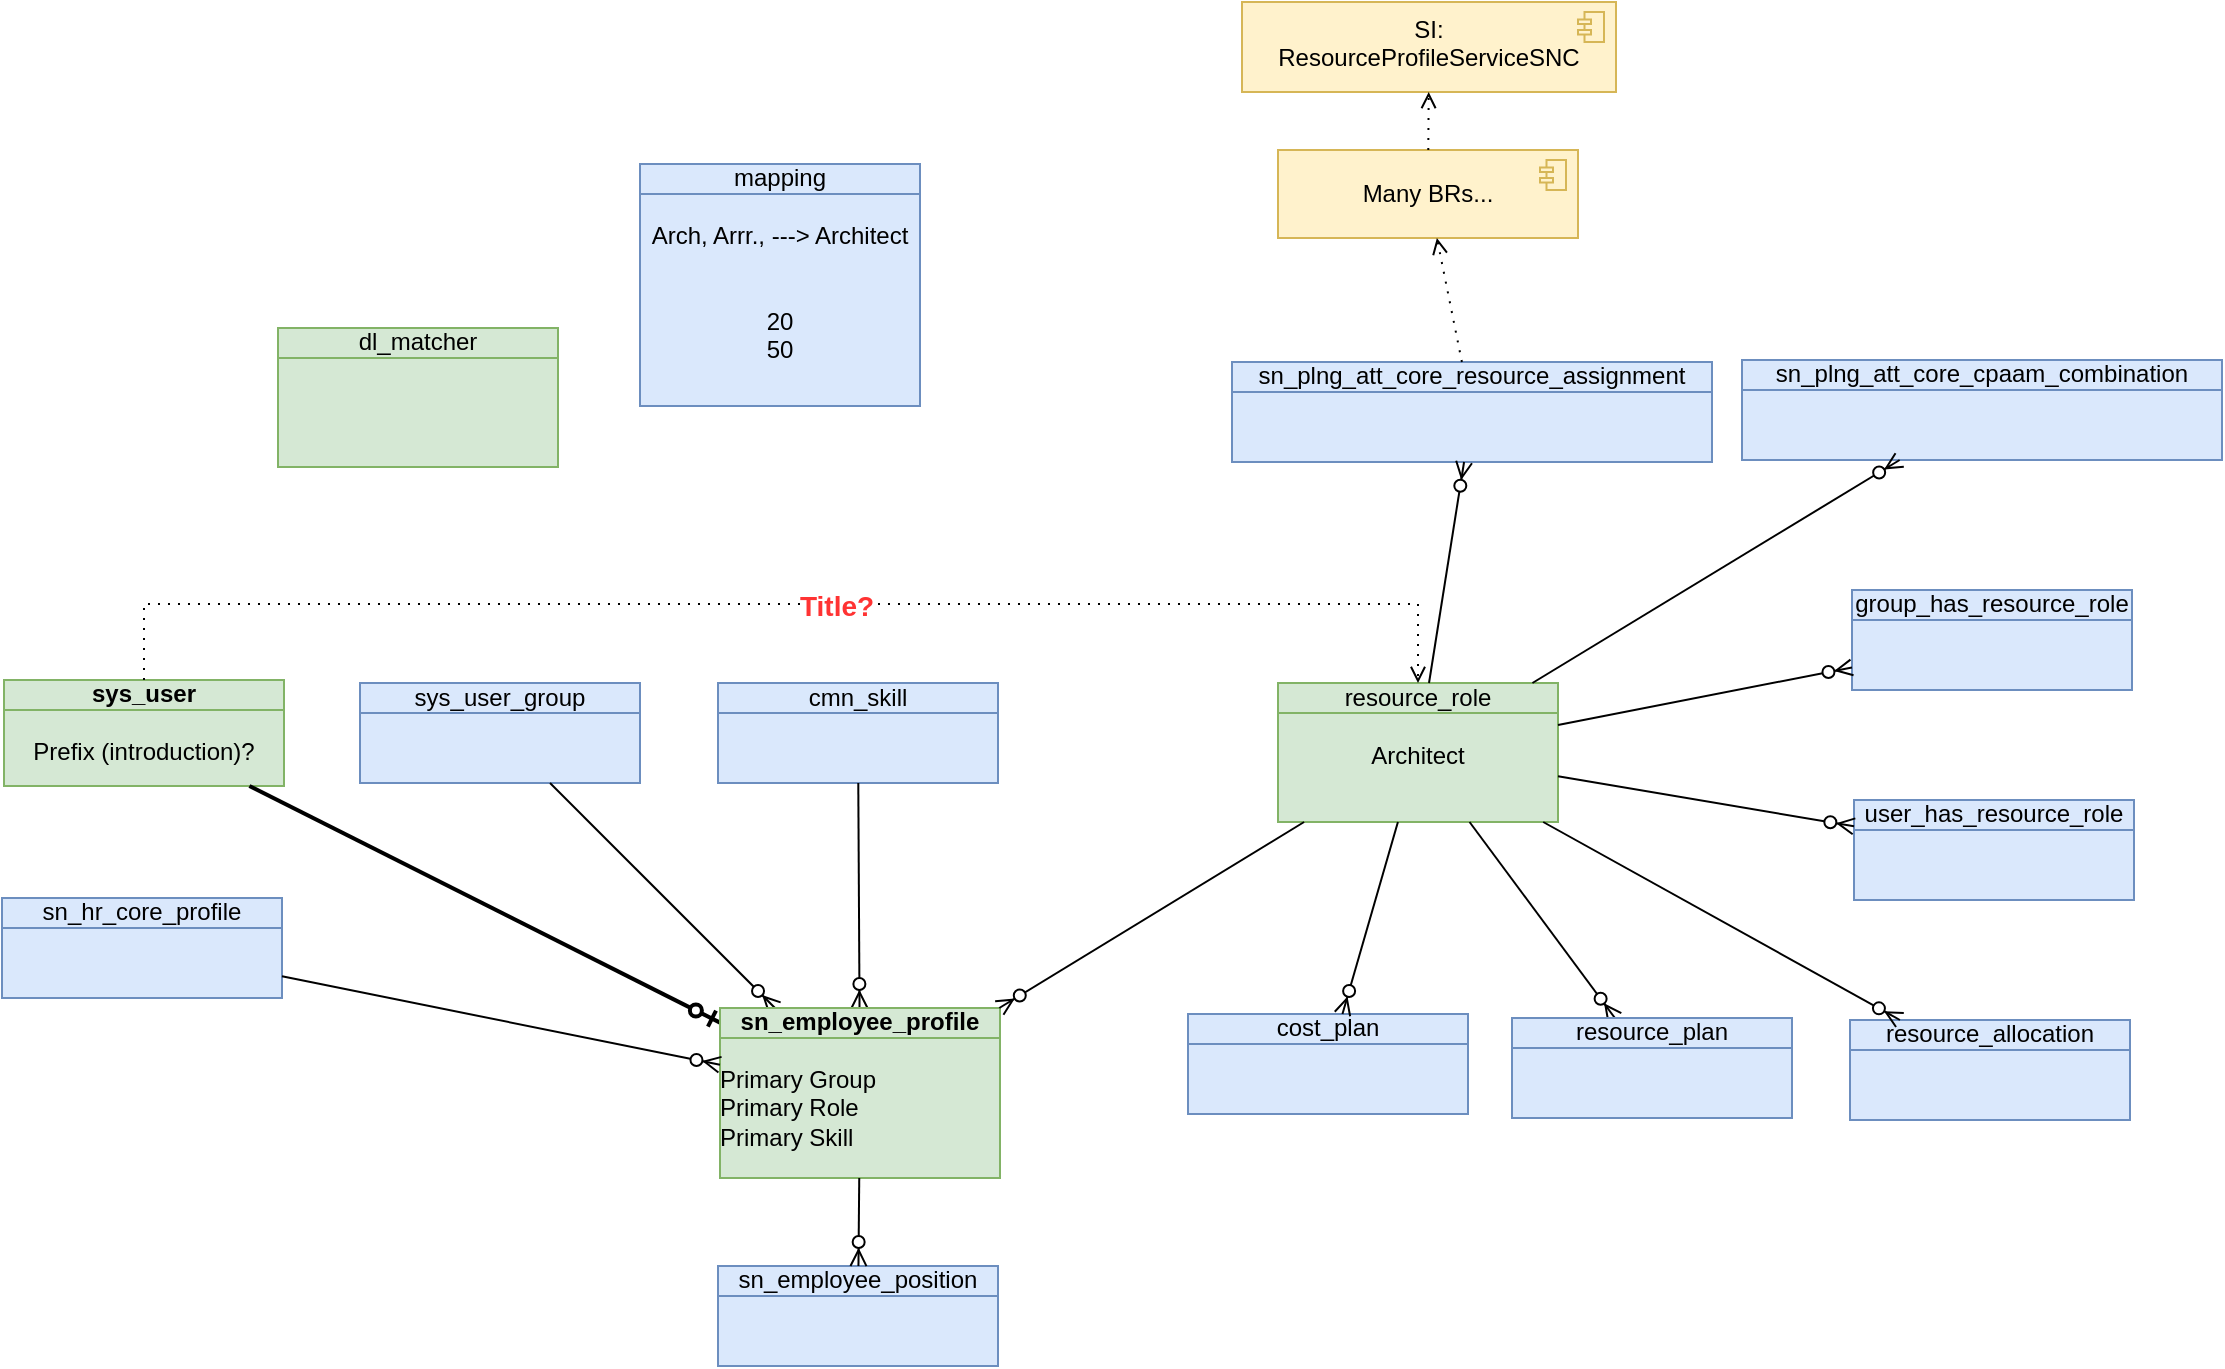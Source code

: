 <mxfile version="26.0.15" pages="10">
  <diagram name="em_profile" id="d97N8e0JE2c1j5f707Qw">
    <mxGraphModel grid="0" page="1" gridSize="10" guides="0" tooltips="1" connect="0" arrows="0" fold="1" pageScale="1" pageWidth="1169" pageHeight="827" math="0" shadow="0">
      <root>
        <mxCell id="4w6Gn6E8KWmjJ692-3vZ-0" />
        <mxCell id="4w6Gn6E8KWmjJ692-3vZ-1" parent="4w6Gn6E8KWmjJ692-3vZ-0" />
        <mxCell id="4w6Gn6E8KWmjJ692-3vZ-5" value="&lt;div&gt;sys_user&lt;/div&gt;&lt;div&gt;&lt;span style=&quot;font-weight: normal;&quot;&gt;&lt;br&gt;&lt;/span&gt;&lt;/div&gt;&lt;div&gt;&lt;span style=&quot;font-weight: normal;&quot;&gt;Prefix (introduction)?&lt;/span&gt;&lt;/div&gt;" style="html=1;outlineConnect=0;whiteSpace=wrap;fillColor=#d5e8d4;shape=mxgraph.archimate3.businessObject;overflow=fill;strokeColor=#82b366;fontStyle=1" parent="4w6Gn6E8KWmjJ692-3vZ-1" vertex="1">
          <mxGeometry x="42" y="-1291" width="140" height="53" as="geometry" />
        </mxCell>
        <mxCell id="4w6Gn6E8KWmjJ692-3vZ-6" value="" style="fontSize=12;html=1;endArrow=ERzeroToOne;endFill=0;rounded=0;fontStyle=1;strokeWidth=2;" parent="4w6Gn6E8KWmjJ692-3vZ-1" source="4w6Gn6E8KWmjJ692-3vZ-5" target="4w6Gn6E8KWmjJ692-3vZ-29" edge="1">
          <mxGeometry width="100" height="100" relative="1" as="geometry">
            <mxPoint x="90" y="-800" as="sourcePoint" />
            <mxPoint x="350" y="-1125.409" as="targetPoint" />
          </mxGeometry>
        </mxCell>
        <mxCell id="4w6Gn6E8KWmjJ692-3vZ-7" value="&lt;div&gt;sys_user_group&lt;/div&gt;" style="html=1;outlineConnect=0;whiteSpace=wrap;fillColor=#dae8fc;shape=mxgraph.archimate3.businessObject;overflow=fill;strokeColor=#6c8ebf;" parent="4w6Gn6E8KWmjJ692-3vZ-1" vertex="1">
          <mxGeometry x="220" y="-1289.5" width="140" height="50" as="geometry" />
        </mxCell>
        <mxCell id="4w6Gn6E8KWmjJ692-3vZ-8" value="cmn_skill" style="html=1;outlineConnect=0;whiteSpace=wrap;fillColor=#dae8fc;shape=mxgraph.archimate3.businessObject;overflow=fill;strokeColor=#6c8ebf;" parent="4w6Gn6E8KWmjJ692-3vZ-1" vertex="1">
          <mxGeometry x="399" y="-1289.5" width="140" height="50" as="geometry" />
        </mxCell>
        <mxCell id="4w6Gn6E8KWmjJ692-3vZ-9" value="" style="fontSize=12;html=1;endArrow=ERzeroToMany;endFill=1;rounded=0;" parent="4w6Gn6E8KWmjJ692-3vZ-1" source="4w6Gn6E8KWmjJ692-3vZ-7" target="4w6Gn6E8KWmjJ692-3vZ-29" edge="1">
          <mxGeometry width="100" height="100" relative="1" as="geometry">
            <mxPoint x="843" y="-894" as="sourcePoint" />
            <mxPoint x="389.306" y="-1127" as="targetPoint" />
          </mxGeometry>
        </mxCell>
        <mxCell id="4w6Gn6E8KWmjJ692-3vZ-10" value="" style="fontSize=12;html=1;endArrow=ERzeroToMany;endFill=1;rounded=0;" parent="4w6Gn6E8KWmjJ692-3vZ-1" source="4w6Gn6E8KWmjJ692-3vZ-8" target="4w6Gn6E8KWmjJ692-3vZ-29" edge="1">
          <mxGeometry width="100" height="100" relative="1" as="geometry">
            <mxPoint x="45" y="-894" as="sourcePoint" />
            <mxPoint x="431.569" y="-1127" as="targetPoint" />
          </mxGeometry>
        </mxCell>
        <mxCell id="4w6Gn6E8KWmjJ692-3vZ-29" value="&lt;div&gt;sn_employee_profile&lt;/div&gt;&lt;div&gt;&lt;br&gt;&lt;/div&gt;&lt;div align=&quot;left&quot;&gt;&lt;span style=&quot;font-weight: normal;&quot;&gt;Primary Group&lt;/span&gt;&lt;/div&gt;&lt;div align=&quot;left&quot;&gt;&lt;span style=&quot;font-weight: normal;&quot;&gt;Primary Role&lt;/span&gt;&lt;/div&gt;&lt;div align=&quot;left&quot;&gt;&lt;span style=&quot;font-weight: normal;&quot;&gt;Primary Skill&lt;/span&gt;&lt;/div&gt;" style="html=1;outlineConnect=0;whiteSpace=wrap;fillColor=#d5e8d4;shape=mxgraph.archimate3.businessObject;overflow=fill;strokeColor=#82b366;fontStyle=1" parent="4w6Gn6E8KWmjJ692-3vZ-1" vertex="1">
          <mxGeometry x="400" y="-1127" width="140" height="85" as="geometry" />
        </mxCell>
        <mxCell id="4w6Gn6E8KWmjJ692-3vZ-30" value="&lt;div&gt;resource_role&lt;/div&gt;&lt;div&gt;&lt;br&gt;&lt;/div&gt;&lt;div&gt;Architect&lt;/div&gt;&lt;div&gt;&lt;br&gt;&lt;/div&gt;" style="html=1;outlineConnect=0;whiteSpace=wrap;fillColor=#d5e8d4;shape=mxgraph.archimate3.businessObject;overflow=fill;strokeColor=#82b366;" parent="4w6Gn6E8KWmjJ692-3vZ-1" vertex="1">
          <mxGeometry x="679" y="-1289.5" width="140" height="69.5" as="geometry" />
        </mxCell>
        <mxCell id="3O07Ml-EWj8RnMGS3ta7-0" value="sn_hr_core_profile" style="html=1;outlineConnect=0;whiteSpace=wrap;fillColor=#dae8fc;shape=mxgraph.archimate3.businessObject;overflow=fill;strokeColor=#6c8ebf;" parent="4w6Gn6E8KWmjJ692-3vZ-1" vertex="1">
          <mxGeometry x="41" y="-1182" width="140" height="50" as="geometry" />
        </mxCell>
        <mxCell id="3O07Ml-EWj8RnMGS3ta7-1" value="" style="fontSize=12;html=1;endArrow=ERzeroToMany;endFill=1;rounded=0;" parent="4w6Gn6E8KWmjJ692-3vZ-1" source="3O07Ml-EWj8RnMGS3ta7-0" target="4w6Gn6E8KWmjJ692-3vZ-29" edge="1">
          <mxGeometry width="100" height="100" relative="1" as="geometry">
            <mxPoint x="329" y="-1232" as="sourcePoint" />
            <mxPoint x="350" y="-1100.924" as="targetPoint" />
          </mxGeometry>
        </mxCell>
        <mxCell id="3O07Ml-EWj8RnMGS3ta7-2" value="" style="fontSize=12;html=1;endArrow=ERzeroToMany;endFill=1;rounded=0;" parent="4w6Gn6E8KWmjJ692-3vZ-1" source="4w6Gn6E8KWmjJ692-3vZ-30" target="4w6Gn6E8KWmjJ692-3vZ-29" edge="1">
          <mxGeometry width="100" height="100" relative="1" as="geometry">
            <mxPoint x="441" y="-1222" as="sourcePoint" />
            <mxPoint x="444" y="-1053" as="targetPoint" />
          </mxGeometry>
        </mxCell>
        <mxCell id="3O07Ml-EWj8RnMGS3ta7-3" value="sn_employee_position" style="html=1;outlineConnect=0;whiteSpace=wrap;fillColor=#dae8fc;shape=mxgraph.archimate3.businessObject;overflow=fill;strokeColor=#6c8ebf;" parent="4w6Gn6E8KWmjJ692-3vZ-1" vertex="1">
          <mxGeometry x="399" y="-998" width="140" height="50" as="geometry" />
        </mxCell>
        <mxCell id="3O07Ml-EWj8RnMGS3ta7-4" value="" style="fontSize=12;html=1;endArrow=ERzeroToMany;endFill=1;rounded=0;" parent="4w6Gn6E8KWmjJ692-3vZ-1" source="4w6Gn6E8KWmjJ692-3vZ-29" target="3O07Ml-EWj8RnMGS3ta7-3" edge="1">
          <mxGeometry width="100" height="100" relative="1" as="geometry">
            <mxPoint x="890" y="-1257" as="sourcePoint" />
            <mxPoint x="519" y="-1087" as="targetPoint" />
          </mxGeometry>
        </mxCell>
        <mxCell id="FMrTJflN7CP8rL19QtVt-0" value="cost_plan" style="html=1;outlineConnect=0;whiteSpace=wrap;fillColor=#dae8fc;shape=mxgraph.archimate3.businessObject;overflow=fill;strokeColor=#6c8ebf;" parent="4w6Gn6E8KWmjJ692-3vZ-1" vertex="1">
          <mxGeometry x="634" y="-1124" width="140" height="50" as="geometry" />
        </mxCell>
        <mxCell id="FMrTJflN7CP8rL19QtVt-1" value="" style="fontSize=12;html=1;endArrow=ERzeroToMany;endFill=1;rounded=0;" parent="4w6Gn6E8KWmjJ692-3vZ-1" source="4w6Gn6E8KWmjJ692-3vZ-30" target="FMrTJflN7CP8rL19QtVt-0" edge="1">
          <mxGeometry width="100" height="100" relative="1" as="geometry">
            <mxPoint x="715" y="-1231" as="sourcePoint" />
            <mxPoint x="473" y="-1093" as="targetPoint" />
          </mxGeometry>
        </mxCell>
        <mxCell id="FMrTJflN7CP8rL19QtVt-2" value="" style="fontSize=12;html=1;endArrow=ERzeroToMany;endFill=1;rounded=0;" parent="4w6Gn6E8KWmjJ692-3vZ-1" source="4w6Gn6E8KWmjJ692-3vZ-30" target="FMrTJflN7CP8rL19QtVt-3" edge="1">
          <mxGeometry width="100" height="100" relative="1" as="geometry">
            <mxPoint x="725" y="-1221" as="sourcePoint" />
            <mxPoint x="483" y="-1083" as="targetPoint" />
          </mxGeometry>
        </mxCell>
        <mxCell id="FMrTJflN7CP8rL19QtVt-3" value="resource_plan" style="html=1;outlineConnect=0;whiteSpace=wrap;fillColor=#dae8fc;shape=mxgraph.archimate3.businessObject;overflow=fill;strokeColor=#6c8ebf;" parent="4w6Gn6E8KWmjJ692-3vZ-1" vertex="1">
          <mxGeometry x="796" y="-1122" width="140" height="50" as="geometry" />
        </mxCell>
        <mxCell id="FMrTJflN7CP8rL19QtVt-4" value="resource_allocation" style="html=1;outlineConnect=0;whiteSpace=wrap;fillColor=#dae8fc;shape=mxgraph.archimate3.businessObject;overflow=fill;strokeColor=#6c8ebf;" parent="4w6Gn6E8KWmjJ692-3vZ-1" vertex="1">
          <mxGeometry x="965" y="-1121" width="140" height="50" as="geometry" />
        </mxCell>
        <mxCell id="FMrTJflN7CP8rL19QtVt-5" value="" style="fontSize=12;html=1;endArrow=ERzeroToMany;endFill=1;rounded=0;" parent="4w6Gn6E8KWmjJ692-3vZ-1" source="4w6Gn6E8KWmjJ692-3vZ-30" target="FMrTJflN7CP8rL19QtVt-4" edge="1">
          <mxGeometry width="100" height="100" relative="1" as="geometry">
            <mxPoint x="793" y="-1231" as="sourcePoint" />
            <mxPoint x="923" y="-1135" as="targetPoint" />
          </mxGeometry>
        </mxCell>
        <mxCell id="FMrTJflN7CP8rL19QtVt-6" value="sn_plng_att_core_resource_assignment" style="html=1;outlineConnect=0;whiteSpace=wrap;fillColor=#dae8fc;shape=mxgraph.archimate3.businessObject;overflow=fill;strokeColor=#6c8ebf;" parent="4w6Gn6E8KWmjJ692-3vZ-1" vertex="1">
          <mxGeometry x="656" y="-1450" width="240" height="50" as="geometry" />
        </mxCell>
        <mxCell id="FMrTJflN7CP8rL19QtVt-7" value="user_has_resource_role" style="html=1;outlineConnect=0;whiteSpace=wrap;fillColor=#dae8fc;shape=mxgraph.archimate3.businessObject;overflow=fill;strokeColor=#6c8ebf;" parent="4w6Gn6E8KWmjJ692-3vZ-1" vertex="1">
          <mxGeometry x="967" y="-1231" width="140" height="50" as="geometry" />
        </mxCell>
        <mxCell id="FMrTJflN7CP8rL19QtVt-8" value="group_has_resource_role" style="html=1;outlineConnect=0;whiteSpace=wrap;fillColor=#dae8fc;shape=mxgraph.archimate3.businessObject;overflow=fill;strokeColor=#6c8ebf;" parent="4w6Gn6E8KWmjJ692-3vZ-1" vertex="1">
          <mxGeometry x="966" y="-1336" width="140" height="50" as="geometry" />
        </mxCell>
        <mxCell id="FMrTJflN7CP8rL19QtVt-9" value="sn_plng_att_core_cpaam_combination" style="html=1;outlineConnect=0;whiteSpace=wrap;fillColor=#dae8fc;shape=mxgraph.archimate3.businessObject;overflow=fill;strokeColor=#6c8ebf;" parent="4w6Gn6E8KWmjJ692-3vZ-1" vertex="1">
          <mxGeometry x="911" y="-1451" width="240" height="50" as="geometry" />
        </mxCell>
        <mxCell id="FMrTJflN7CP8rL19QtVt-10" value="" style="fontSize=12;html=1;endArrow=ERzeroToMany;endFill=1;rounded=0;" parent="4w6Gn6E8KWmjJ692-3vZ-1" source="4w6Gn6E8KWmjJ692-3vZ-30" target="FMrTJflN7CP8rL19QtVt-6" edge="1">
          <mxGeometry width="100" height="100" relative="1" as="geometry">
            <mxPoint x="752" y="-1231" as="sourcePoint" />
            <mxPoint x="717" y="-1108" as="targetPoint" />
          </mxGeometry>
        </mxCell>
        <mxCell id="FMrTJflN7CP8rL19QtVt-11" value="" style="fontSize=12;html=1;endArrow=ERzeroToMany;endFill=1;rounded=0;" parent="4w6Gn6E8KWmjJ692-3vZ-1" source="4w6Gn6E8KWmjJ692-3vZ-30" target="FMrTJflN7CP8rL19QtVt-9" edge="1">
          <mxGeometry width="100" height="100" relative="1" as="geometry">
            <mxPoint x="762" y="-1221" as="sourcePoint" />
            <mxPoint x="727" y="-1098" as="targetPoint" />
          </mxGeometry>
        </mxCell>
        <mxCell id="FMrTJflN7CP8rL19QtVt-12" value="" style="fontSize=12;html=1;endArrow=ERzeroToMany;endFill=1;rounded=0;" parent="4w6Gn6E8KWmjJ692-3vZ-1" source="4w6Gn6E8KWmjJ692-3vZ-30" target="FMrTJflN7CP8rL19QtVt-8" edge="1">
          <mxGeometry width="100" height="100" relative="1" as="geometry">
            <mxPoint x="772" y="-1211" as="sourcePoint" />
            <mxPoint x="737" y="-1088" as="targetPoint" />
          </mxGeometry>
        </mxCell>
        <mxCell id="FMrTJflN7CP8rL19QtVt-13" value="" style="fontSize=12;html=1;endArrow=ERzeroToMany;endFill=1;rounded=0;" parent="4w6Gn6E8KWmjJ692-3vZ-1" source="4w6Gn6E8KWmjJ692-3vZ-30" target="FMrTJflN7CP8rL19QtVt-7" edge="1">
          <mxGeometry width="100" height="100" relative="1" as="geometry">
            <mxPoint x="782" y="-1201" as="sourcePoint" />
            <mxPoint x="747" y="-1078" as="targetPoint" />
          </mxGeometry>
        </mxCell>
        <mxCell id="FMrTJflN7CP8rL19QtVt-14" value="" style="html=1;endArrow=open;elbow=horizontal;endFill=0;dashed=1;dashPattern=1 4;rounded=0;edgeStyle=elbowEdgeStyle;" parent="4w6Gn6E8KWmjJ692-3vZ-1" source="4w6Gn6E8KWmjJ692-3vZ-5" target="4w6Gn6E8KWmjJ692-3vZ-30" edge="1">
          <mxGeometry width="160" relative="1" as="geometry">
            <mxPoint x="386" y="-1437" as="sourcePoint" />
            <mxPoint x="466" y="-1403" as="targetPoint" />
            <Array as="points">
              <mxPoint x="421" y="-1329" />
            </Array>
          </mxGeometry>
        </mxCell>
        <mxCell id="FMrTJflN7CP8rL19QtVt-15" value="&lt;b&gt;&lt;span style=&quot;color: rgb(255, 51, 51);&quot;&gt;&lt;font style=&quot;font-size: 14px;&quot;&gt;Title?&lt;/font&gt;&lt;/span&gt;&lt;/b&gt;" style="edgeLabel;html=1;align=center;verticalAlign=middle;resizable=0;points=[];" parent="FMrTJflN7CP8rL19QtVt-14" vertex="1" connectable="0">
          <mxGeometry x="0.073" y="-1" relative="1" as="geometry">
            <mxPoint as="offset" />
          </mxGeometry>
        </mxCell>
        <mxCell id="aZJZaJrtVICd7Us81ez5-0" value="Many BRs..." style="html=1;outlineConnect=0;whiteSpace=wrap;fillColor=#fff2cc;shape=mxgraph.archimate3.application;appType=comp;archiType=square;strokeColor=#d6b656;" vertex="1" parent="4w6Gn6E8KWmjJ692-3vZ-1">
          <mxGeometry x="679" y="-1556" width="150" height="44" as="geometry" />
        </mxCell>
        <mxCell id="aZJZaJrtVICd7Us81ez5-1" value="&lt;div&gt;SI: &lt;br&gt;&lt;/div&gt;&lt;div&gt;ResourceProfileServiceSNC&lt;/div&gt;" style="html=1;outlineConnect=0;whiteSpace=wrap;fillColor=#fff2cc;shape=mxgraph.archimate3.application;appType=comp;archiType=square;strokeColor=#d6b656;verticalAlign=top;" vertex="1" parent="4w6Gn6E8KWmjJ692-3vZ-1">
          <mxGeometry x="661" y="-1630" width="187" height="45" as="geometry" />
        </mxCell>
        <mxCell id="aZJZaJrtVICd7Us81ez5-2" value="" style="html=1;endArrow=open;elbow=horizontal;endFill=0;dashed=1;dashPattern=1 4;rounded=0;" edge="1" parent="4w6Gn6E8KWmjJ692-3vZ-1" source="FMrTJflN7CP8rL19QtVt-6" target="aZJZaJrtVICd7Us81ez5-0">
          <mxGeometry width="160" relative="1" as="geometry">
            <mxPoint x="99" y="-1281" as="sourcePoint" />
            <mxPoint x="759" y="-1281" as="targetPoint" />
          </mxGeometry>
        </mxCell>
        <mxCell id="aZJZaJrtVICd7Us81ez5-4" value="" style="html=1;endArrow=open;elbow=horizontal;endFill=0;dashed=1;dashPattern=1 4;rounded=0;" edge="1" parent="4w6Gn6E8KWmjJ692-3vZ-1" source="aZJZaJrtVICd7Us81ez5-0" target="aZJZaJrtVICd7Us81ez5-1">
          <mxGeometry width="160" relative="1" as="geometry">
            <mxPoint x="752" y="-1442" as="sourcePoint" />
            <mxPoint x="721" y="-1499" as="targetPoint" />
          </mxGeometry>
        </mxCell>
        <mxCell id="cBdFfBw526AE6-L7ucD0-0" value="&lt;div&gt;mapping&lt;/div&gt;&lt;div&gt;&lt;br&gt;&lt;/div&gt;&lt;div&gt;Arch, Arrr., ---&amp;gt; Architect&lt;/div&gt;&lt;div&gt;&lt;br&gt;&lt;/div&gt;&lt;div&gt;&lt;br&gt;&lt;/div&gt;&lt;div&gt;20&lt;/div&gt;&lt;div&gt;50&lt;/div&gt;" style="html=1;outlineConnect=0;whiteSpace=wrap;fillColor=#dae8fc;shape=mxgraph.archimate3.businessObject;overflow=fill;strokeColor=#6c8ebf;" vertex="1" parent="4w6Gn6E8KWmjJ692-3vZ-1">
          <mxGeometry x="360" y="-1549" width="140" height="121" as="geometry" />
        </mxCell>
        <mxCell id="cSAvcRH7mCFjtTV7oOmZ-0" value="dl_matcher" style="html=1;outlineConnect=0;whiteSpace=wrap;fillColor=#d5e8d4;shape=mxgraph.archimate3.businessObject;overflow=fill;strokeColor=#82b366;" vertex="1" parent="4w6Gn6E8KWmjJ692-3vZ-1">
          <mxGeometry x="179" y="-1467" width="140" height="69.5" as="geometry" />
        </mxCell>
      </root>
    </mxGraphModel>
  </diagram>
  <diagram name="em_profileRole" id="RzxIpp79xHfFtM9XAscf">
    <mxGraphModel grid="0" page="1" gridSize="10" guides="0" tooltips="1" connect="0" arrows="0" fold="1" pageScale="1" pageWidth="1169" pageHeight="827" math="0" shadow="0">
      <root>
        <mxCell id="SbWF1hg-dNkkT5S3fjCL-0" />
        <mxCell id="SbWF1hg-dNkkT5S3fjCL-1" parent="SbWF1hg-dNkkT5S3fjCL-0" />
        <mxCell id="SbWF1hg-dNkkT5S3fjCL-2" value="&lt;div&gt;sys_user&lt;/div&gt;&lt;div&gt;&lt;span style=&quot;font-weight: normal;&quot;&gt;&lt;br&gt;&lt;/span&gt;&lt;/div&gt;&lt;div&gt;&lt;span style=&quot;font-weight: normal;&quot;&gt;Prefix (introduction)?&lt;/span&gt;&lt;/div&gt;" style="html=1;outlineConnect=0;whiteSpace=wrap;fillColor=#d5e8d4;shape=mxgraph.archimate3.businessObject;overflow=fill;strokeColor=#82b366;fontStyle=1" vertex="1" parent="SbWF1hg-dNkkT5S3fjCL-1">
          <mxGeometry x="189" y="-1290" width="140" height="53" as="geometry" />
        </mxCell>
        <mxCell id="SbWF1hg-dNkkT5S3fjCL-3" value="" style="fontSize=12;html=1;endArrow=ERzeroToOne;endFill=0;rounded=0;fontStyle=1;strokeWidth=2;" edge="1" parent="SbWF1hg-dNkkT5S3fjCL-1" source="SbWF1hg-dNkkT5S3fjCL-2" target="SbWF1hg-dNkkT5S3fjCL-8">
          <mxGeometry width="100" height="100" relative="1" as="geometry">
            <mxPoint x="90" y="-800" as="sourcePoint" />
            <mxPoint x="350" y="-1125.409" as="targetPoint" />
          </mxGeometry>
        </mxCell>
        <mxCell id="SbWF1hg-dNkkT5S3fjCL-4" value="&lt;div&gt;sys_user_group&lt;/div&gt;" style="html=1;outlineConnect=0;whiteSpace=wrap;fillColor=#dae8fc;shape=mxgraph.archimate3.businessObject;overflow=fill;strokeColor=#6c8ebf;" vertex="1" parent="SbWF1hg-dNkkT5S3fjCL-1">
          <mxGeometry x="352" y="-1289" width="140" height="50" as="geometry" />
        </mxCell>
        <mxCell id="SbWF1hg-dNkkT5S3fjCL-5" value="cmn_skill" style="html=1;outlineConnect=0;whiteSpace=wrap;fillColor=#dae8fc;shape=mxgraph.archimate3.businessObject;overflow=fill;strokeColor=#6c8ebf;" vertex="1" parent="SbWF1hg-dNkkT5S3fjCL-1">
          <mxGeometry x="513" y="-1288" width="140" height="50" as="geometry" />
        </mxCell>
        <mxCell id="SbWF1hg-dNkkT5S3fjCL-6" value="" style="fontSize=12;html=1;endArrow=ERzeroToMany;endFill=1;rounded=0;" edge="1" parent="SbWF1hg-dNkkT5S3fjCL-1" source="SbWF1hg-dNkkT5S3fjCL-4" target="SbWF1hg-dNkkT5S3fjCL-8">
          <mxGeometry width="100" height="100" relative="1" as="geometry">
            <mxPoint x="843" y="-894" as="sourcePoint" />
            <mxPoint x="389.306" y="-1127" as="targetPoint" />
          </mxGeometry>
        </mxCell>
        <mxCell id="SbWF1hg-dNkkT5S3fjCL-7" value="" style="fontSize=12;html=1;endArrow=ERzeroToMany;endFill=1;rounded=0;" edge="1" parent="SbWF1hg-dNkkT5S3fjCL-1" source="SbWF1hg-dNkkT5S3fjCL-5" target="SbWF1hg-dNkkT5S3fjCL-8">
          <mxGeometry width="100" height="100" relative="1" as="geometry">
            <mxPoint x="45" y="-894" as="sourcePoint" />
            <mxPoint x="431.569" y="-1127" as="targetPoint" />
          </mxGeometry>
        </mxCell>
        <mxCell id="SbWF1hg-dNkkT5S3fjCL-8" value="&lt;div&gt;sn_employee_profile&lt;/div&gt;&lt;div&gt;&lt;br&gt;&lt;/div&gt;&lt;div align=&quot;left&quot;&gt;&lt;span style=&quot;font-weight: normal;&quot;&gt;Primary Group&lt;/span&gt;&lt;/div&gt;&lt;div align=&quot;left&quot;&gt;&lt;span style=&quot;font-weight: normal;&quot;&gt;Primary Role&lt;/span&gt;&lt;/div&gt;&lt;div align=&quot;left&quot;&gt;&lt;span style=&quot;font-weight: normal;&quot;&gt;Primary Skill&lt;/span&gt;&lt;/div&gt;" style="html=1;outlineConnect=0;whiteSpace=wrap;fillColor=#d5e8d4;shape=mxgraph.archimate3.businessObject;overflow=fill;strokeColor=#82b366;fontStyle=1" vertex="1" parent="SbWF1hg-dNkkT5S3fjCL-1">
          <mxGeometry x="400" y="-1127" width="140" height="85" as="geometry" />
        </mxCell>
        <mxCell id="SbWF1hg-dNkkT5S3fjCL-9" value="&lt;div&gt;resource_role&lt;/div&gt;&lt;div&gt;&lt;br&gt;&lt;/div&gt;&lt;div&gt;Architect&lt;/div&gt;&lt;div&gt;&lt;br&gt;&lt;/div&gt;" style="html=1;outlineConnect=0;whiteSpace=wrap;fillColor=#d5e8d4;shape=mxgraph.archimate3.businessObject;overflow=fill;strokeColor=#82b366;" vertex="1" parent="SbWF1hg-dNkkT5S3fjCL-1">
          <mxGeometry x="679" y="-1289.5" width="140" height="50.5" as="geometry" />
        </mxCell>
        <mxCell id="SbWF1hg-dNkkT5S3fjCL-10" value="sn_hr_core_profile" style="html=1;outlineConnect=0;whiteSpace=wrap;fillColor=#dae8fc;shape=mxgraph.archimate3.businessObject;overflow=fill;strokeColor=#6c8ebf;" vertex="1" parent="SbWF1hg-dNkkT5S3fjCL-1">
          <mxGeometry x="188" y="-1181" width="140" height="50" as="geometry" />
        </mxCell>
        <mxCell id="SbWF1hg-dNkkT5S3fjCL-11" value="" style="fontSize=12;html=1;endArrow=ERzeroToMany;endFill=1;rounded=0;" edge="1" parent="SbWF1hg-dNkkT5S3fjCL-1" source="SbWF1hg-dNkkT5S3fjCL-10" target="SbWF1hg-dNkkT5S3fjCL-8">
          <mxGeometry width="100" height="100" relative="1" as="geometry">
            <mxPoint x="329" y="-1232" as="sourcePoint" />
            <mxPoint x="350" y="-1100.924" as="targetPoint" />
          </mxGeometry>
        </mxCell>
        <mxCell id="SbWF1hg-dNkkT5S3fjCL-12" value="" style="fontSize=12;html=1;endArrow=ERzeroToMany;endFill=1;rounded=0;" edge="1" parent="SbWF1hg-dNkkT5S3fjCL-1" source="SbWF1hg-dNkkT5S3fjCL-9" target="SbWF1hg-dNkkT5S3fjCL-8">
          <mxGeometry width="100" height="100" relative="1" as="geometry">
            <mxPoint x="441" y="-1222" as="sourcePoint" />
            <mxPoint x="444" y="-1053" as="targetPoint" />
          </mxGeometry>
        </mxCell>
        <mxCell id="SbWF1hg-dNkkT5S3fjCL-13" value="sn_employee_position" style="html=1;outlineConnect=0;whiteSpace=wrap;fillColor=#dae8fc;shape=mxgraph.archimate3.businessObject;overflow=fill;strokeColor=#6c8ebf;" vertex="1" parent="SbWF1hg-dNkkT5S3fjCL-1">
          <mxGeometry x="399" y="-998" width="140" height="50" as="geometry" />
        </mxCell>
        <mxCell id="SbWF1hg-dNkkT5S3fjCL-14" value="" style="fontSize=12;html=1;endArrow=ERzeroToMany;endFill=1;rounded=0;" edge="1" parent="SbWF1hg-dNkkT5S3fjCL-1" source="SbWF1hg-dNkkT5S3fjCL-8" target="SbWF1hg-dNkkT5S3fjCL-13">
          <mxGeometry width="100" height="100" relative="1" as="geometry">
            <mxPoint x="890" y="-1257" as="sourcePoint" />
            <mxPoint x="519" y="-1087" as="targetPoint" />
          </mxGeometry>
        </mxCell>
        <mxCell id="SbWF1hg-dNkkT5S3fjCL-15" value="cost_plan" style="html=1;outlineConnect=0;whiteSpace=wrap;fillColor=#dae8fc;shape=mxgraph.archimate3.businessObject;overflow=fill;strokeColor=#6c8ebf;" vertex="1" parent="SbWF1hg-dNkkT5S3fjCL-1">
          <mxGeometry x="634" y="-1124" width="140" height="50" as="geometry" />
        </mxCell>
        <mxCell id="SbWF1hg-dNkkT5S3fjCL-16" value="" style="fontSize=12;html=1;endArrow=ERzeroToMany;endFill=1;rounded=0;" edge="1" parent="SbWF1hg-dNkkT5S3fjCL-1" source="SbWF1hg-dNkkT5S3fjCL-9" target="SbWF1hg-dNkkT5S3fjCL-15">
          <mxGeometry width="100" height="100" relative="1" as="geometry">
            <mxPoint x="715" y="-1231" as="sourcePoint" />
            <mxPoint x="473" y="-1093" as="targetPoint" />
          </mxGeometry>
        </mxCell>
        <mxCell id="SbWF1hg-dNkkT5S3fjCL-17" value="" style="fontSize=12;html=1;endArrow=ERzeroToMany;endFill=1;rounded=0;" edge="1" parent="SbWF1hg-dNkkT5S3fjCL-1" source="SbWF1hg-dNkkT5S3fjCL-9" target="SbWF1hg-dNkkT5S3fjCL-18">
          <mxGeometry width="100" height="100" relative="1" as="geometry">
            <mxPoint x="725" y="-1221" as="sourcePoint" />
            <mxPoint x="483" y="-1083" as="targetPoint" />
          </mxGeometry>
        </mxCell>
        <mxCell id="SbWF1hg-dNkkT5S3fjCL-18" value="resource_plan" style="html=1;outlineConnect=0;whiteSpace=wrap;fillColor=#dae8fc;shape=mxgraph.archimate3.businessObject;overflow=fill;strokeColor=#6c8ebf;" vertex="1" parent="SbWF1hg-dNkkT5S3fjCL-1">
          <mxGeometry x="796" y="-1122" width="140" height="50" as="geometry" />
        </mxCell>
        <mxCell id="SbWF1hg-dNkkT5S3fjCL-19" value="resource_allocation" style="html=1;outlineConnect=0;whiteSpace=wrap;fillColor=#dae8fc;shape=mxgraph.archimate3.businessObject;overflow=fill;strokeColor=#6c8ebf;" vertex="1" parent="SbWF1hg-dNkkT5S3fjCL-1">
          <mxGeometry x="965" y="-1121" width="140" height="50" as="geometry" />
        </mxCell>
        <mxCell id="SbWF1hg-dNkkT5S3fjCL-20" value="" style="fontSize=12;html=1;endArrow=ERzeroToMany;endFill=1;rounded=0;" edge="1" parent="SbWF1hg-dNkkT5S3fjCL-1" source="SbWF1hg-dNkkT5S3fjCL-9" target="SbWF1hg-dNkkT5S3fjCL-19">
          <mxGeometry width="100" height="100" relative="1" as="geometry">
            <mxPoint x="793" y="-1231" as="sourcePoint" />
            <mxPoint x="923" y="-1135" as="targetPoint" />
          </mxGeometry>
        </mxCell>
        <mxCell id="SbWF1hg-dNkkT5S3fjCL-21" value="sn_plng_att_core_resource_assignment" style="html=1;outlineConnect=0;whiteSpace=wrap;fillColor=#dae8fc;shape=mxgraph.archimate3.businessObject;overflow=fill;strokeColor=#6c8ebf;" vertex="1" parent="SbWF1hg-dNkkT5S3fjCL-1">
          <mxGeometry x="656" y="-1450" width="240" height="50" as="geometry" />
        </mxCell>
        <mxCell id="SbWF1hg-dNkkT5S3fjCL-22" value="user_has_resource_role" style="html=1;outlineConnect=0;whiteSpace=wrap;fillColor=#dae8fc;shape=mxgraph.archimate3.businessObject;overflow=fill;strokeColor=#6c8ebf;" vertex="1" parent="SbWF1hg-dNkkT5S3fjCL-1">
          <mxGeometry x="967" y="-1231" width="140" height="50" as="geometry" />
        </mxCell>
        <mxCell id="SbWF1hg-dNkkT5S3fjCL-23" value="group_has_resource_role" style="html=1;outlineConnect=0;whiteSpace=wrap;fillColor=#dae8fc;shape=mxgraph.archimate3.businessObject;overflow=fill;strokeColor=#6c8ebf;" vertex="1" parent="SbWF1hg-dNkkT5S3fjCL-1">
          <mxGeometry x="966" y="-1336" width="140" height="50" as="geometry" />
        </mxCell>
        <mxCell id="SbWF1hg-dNkkT5S3fjCL-24" value="sn_plng_att_core_cpaam_combination" style="html=1;outlineConnect=0;whiteSpace=wrap;fillColor=#dae8fc;shape=mxgraph.archimate3.businessObject;overflow=fill;strokeColor=#6c8ebf;" vertex="1" parent="SbWF1hg-dNkkT5S3fjCL-1">
          <mxGeometry x="911" y="-1451" width="240" height="50" as="geometry" />
        </mxCell>
        <mxCell id="SbWF1hg-dNkkT5S3fjCL-25" value="" style="fontSize=12;html=1;endArrow=ERzeroToMany;endFill=1;rounded=0;" edge="1" parent="SbWF1hg-dNkkT5S3fjCL-1" source="SbWF1hg-dNkkT5S3fjCL-9" target="SbWF1hg-dNkkT5S3fjCL-21">
          <mxGeometry width="100" height="100" relative="1" as="geometry">
            <mxPoint x="752" y="-1231" as="sourcePoint" />
            <mxPoint x="717" y="-1108" as="targetPoint" />
          </mxGeometry>
        </mxCell>
        <mxCell id="SbWF1hg-dNkkT5S3fjCL-26" value="" style="fontSize=12;html=1;endArrow=ERzeroToMany;endFill=1;rounded=0;" edge="1" parent="SbWF1hg-dNkkT5S3fjCL-1" source="SbWF1hg-dNkkT5S3fjCL-9" target="SbWF1hg-dNkkT5S3fjCL-24">
          <mxGeometry width="100" height="100" relative="1" as="geometry">
            <mxPoint x="762" y="-1221" as="sourcePoint" />
            <mxPoint x="727" y="-1098" as="targetPoint" />
          </mxGeometry>
        </mxCell>
        <mxCell id="SbWF1hg-dNkkT5S3fjCL-27" value="" style="fontSize=12;html=1;endArrow=ERzeroToMany;endFill=1;rounded=0;" edge="1" parent="SbWF1hg-dNkkT5S3fjCL-1" source="SbWF1hg-dNkkT5S3fjCL-9" target="SbWF1hg-dNkkT5S3fjCL-23">
          <mxGeometry width="100" height="100" relative="1" as="geometry">
            <mxPoint x="772" y="-1211" as="sourcePoint" />
            <mxPoint x="737" y="-1088" as="targetPoint" />
          </mxGeometry>
        </mxCell>
        <mxCell id="SbWF1hg-dNkkT5S3fjCL-28" value="" style="fontSize=12;html=1;endArrow=ERzeroToMany;endFill=1;rounded=0;" edge="1" parent="SbWF1hg-dNkkT5S3fjCL-1" source="SbWF1hg-dNkkT5S3fjCL-9" target="SbWF1hg-dNkkT5S3fjCL-22">
          <mxGeometry width="100" height="100" relative="1" as="geometry">
            <mxPoint x="782" y="-1201" as="sourcePoint" />
            <mxPoint x="747" y="-1078" as="targetPoint" />
          </mxGeometry>
        </mxCell>
        <mxCell id="SbWF1hg-dNkkT5S3fjCL-31" value="Many BRs..." style="html=1;outlineConnect=0;whiteSpace=wrap;fillColor=#fff2cc;shape=mxgraph.archimate3.application;appType=comp;archiType=square;strokeColor=#d6b656;" vertex="1" parent="SbWF1hg-dNkkT5S3fjCL-1">
          <mxGeometry x="679" y="-1556" width="150" height="44" as="geometry" />
        </mxCell>
        <mxCell id="SbWF1hg-dNkkT5S3fjCL-32" value="&lt;div&gt;SI: &lt;br&gt;&lt;/div&gt;&lt;div&gt;ResourceProfileServiceSNC&lt;/div&gt;" style="html=1;outlineConnect=0;whiteSpace=wrap;fillColor=#fff2cc;shape=mxgraph.archimate3.application;appType=comp;archiType=square;strokeColor=#d6b656;verticalAlign=top;" vertex="1" parent="SbWF1hg-dNkkT5S3fjCL-1">
          <mxGeometry x="661" y="-1630" width="187" height="45" as="geometry" />
        </mxCell>
        <mxCell id="SbWF1hg-dNkkT5S3fjCL-33" value="" style="html=1;endArrow=open;elbow=horizontal;endFill=0;dashed=1;dashPattern=1 4;rounded=0;" edge="1" parent="SbWF1hg-dNkkT5S3fjCL-1" source="SbWF1hg-dNkkT5S3fjCL-21" target="SbWF1hg-dNkkT5S3fjCL-31">
          <mxGeometry width="160" relative="1" as="geometry">
            <mxPoint x="99" y="-1281" as="sourcePoint" />
            <mxPoint x="759" y="-1281" as="targetPoint" />
          </mxGeometry>
        </mxCell>
        <mxCell id="SbWF1hg-dNkkT5S3fjCL-34" value="" style="html=1;endArrow=open;elbow=horizontal;endFill=0;dashed=1;dashPattern=1 4;rounded=0;" edge="1" parent="SbWF1hg-dNkkT5S3fjCL-1" source="SbWF1hg-dNkkT5S3fjCL-31" target="SbWF1hg-dNkkT5S3fjCL-32">
          <mxGeometry width="160" relative="1" as="geometry">
            <mxPoint x="752" y="-1442" as="sourcePoint" />
            <mxPoint x="721" y="-1499" as="targetPoint" />
          </mxGeometry>
        </mxCell>
        <mxCell id="SbWF1hg-dNkkT5S3fjCL-35" value="sn_hr_core_position" style="html=1;outlineConnect=0;whiteSpace=wrap;fillColor=#dae8fc;shape=mxgraph.archimate3.businessObject;overflow=fill;strokeColor=#6c8ebf;" vertex="1" parent="SbWF1hg-dNkkT5S3fjCL-1">
          <mxGeometry x="28" y="-1289" width="140" height="53" as="geometry" />
        </mxCell>
        <mxCell id="SbWF1hg-dNkkT5S3fjCL-36" value="dl_matcher" style="html=1;outlineConnect=0;whiteSpace=wrap;fillColor=#d5e8d4;shape=mxgraph.archimate3.businessObject;overflow=fill;strokeColor=#82b366;" vertex="1" parent="SbWF1hg-dNkkT5S3fjCL-1">
          <mxGeometry x="179" y="-1467" width="140" height="69.5" as="geometry" />
        </mxCell>
        <mxCell id="0gbQYy17XMo2H6Kfk2Ph-0" value="" style="fontSize=12;html=1;endArrow=ERzeroToMany;endFill=1;rounded=0;" edge="1" parent="SbWF1hg-dNkkT5S3fjCL-1" source="SbWF1hg-dNkkT5S3fjCL-35" target="SbWF1hg-dNkkT5S3fjCL-10">
          <mxGeometry width="100" height="100" relative="1" as="geometry">
            <mxPoint x="338" y="-1122" as="sourcePoint" />
            <mxPoint x="410" y="-1098" as="targetPoint" />
          </mxGeometry>
        </mxCell>
      </root>
    </mxGraphModel>
  </diagram>
  <diagram name="em_profileRoleCurrent" id="wTCceTAPi2_7aSz2sP5O">
    <mxGraphModel dx="931" dy="2329" grid="0" gridSize="10" guides="0" tooltips="1" connect="0" arrows="0" fold="1" page="1" pageScale="1" pageWidth="1169" pageHeight="827" math="0" shadow="0">
      <root>
        <mxCell id="qNN9rRPmm5WqjGLqKxpn-0" />
        <mxCell id="qNN9rRPmm5WqjGLqKxpn-1" parent="qNN9rRPmm5WqjGLqKxpn-0" />
        <mxCell id="72L05empc4aRnqFrBmJ_-10" value="&lt;div&gt;&lt;span style=&quot;font-weight: normal;&quot;&gt;sys_user&lt;/span&gt;&lt;/div&gt;&lt;div&gt;&lt;span style=&quot;font-weight: normal;&quot;&gt;&lt;br&gt;&lt;/span&gt;&lt;/div&gt;&lt;div&gt;Title (from Position)&lt;/div&gt;" style="html=1;outlineConnect=0;whiteSpace=wrap;fillColor=#dae8fc;shape=mxgraph.archimate3.businessObject;overflow=fill;strokeColor=#6c8ebf;fontStyle=1" vertex="1" parent="qNN9rRPmm5WqjGLqKxpn-1">
          <mxGeometry x="321" y="-1146" width="140" height="53" as="geometry" />
        </mxCell>
        <mxCell id="72L05empc4aRnqFrBmJ_-11" value="" style="fontSize=12;html=1;endArrow=none;endFill=0;rounded=0;fontStyle=1;strokeWidth=2;startFill=0;" edge="1" parent="qNN9rRPmm5WqjGLqKxpn-1" source="72L05empc4aRnqFrBmJ_-10" target="72L05empc4aRnqFrBmJ_-12">
          <mxGeometry width="100" height="100" relative="1" as="geometry">
            <mxPoint x="100" y="-790" as="sourcePoint" />
            <mxPoint x="360" y="-1115.409" as="targetPoint" />
          </mxGeometry>
        </mxCell>
        <mxCell id="72L05empc4aRnqFrBmJ_-12" value="&lt;div&gt;&lt;span style=&quot;font-weight: normal;&quot;&gt;sn_employee_profile&lt;/span&gt;&lt;/div&gt;&lt;div&gt;&lt;br&gt;&lt;/div&gt;&lt;div align=&quot;left&quot;&gt;&lt;span style=&quot;font-weight: normal;&quot;&gt;Primary Group&lt;/span&gt;&lt;/div&gt;&lt;div align=&quot;left&quot;&gt;&lt;span style=&quot;font-weight: normal;&quot;&gt;Primary Role&lt;/span&gt;&lt;/div&gt;&lt;div align=&quot;left&quot;&gt;&lt;span style=&quot;font-weight: normal;&quot;&gt;Primary Skill&lt;/span&gt;&lt;/div&gt;" style="html=1;outlineConnect=0;whiteSpace=wrap;fillColor=#dae8fc;shape=mxgraph.archimate3.businessObject;overflow=fill;strokeColor=#6c8ebf;fontStyle=1" vertex="1" parent="qNN9rRPmm5WqjGLqKxpn-1">
          <mxGeometry x="526" y="-1235" width="140" height="85" as="geometry" />
        </mxCell>
        <mxCell id="72L05empc4aRnqFrBmJ_-13" value="&lt;div&gt;sn_hr_core_profile&lt;/div&gt;&lt;div&gt;&lt;br&gt;&lt;/div&gt;&lt;div&gt;Position&lt;/div&gt;" style="html=1;outlineConnect=0;whiteSpace=wrap;fillColor=#dae8fc;shape=mxgraph.archimate3.businessObject;overflow=fill;strokeColor=#6c8ebf;" vertex="1" parent="qNN9rRPmm5WqjGLqKxpn-1">
          <mxGeometry x="321" y="-1235" width="140" height="50" as="geometry" />
        </mxCell>
        <mxCell id="72L05empc4aRnqFrBmJ_-14" value="sn_hr_core_position" style="html=1;outlineConnect=0;whiteSpace=wrap;fillColor=#dae8fc;shape=mxgraph.archimate3.businessObject;overflow=fill;strokeColor=#6c8ebf;" vertex="1" parent="qNN9rRPmm5WqjGLqKxpn-1">
          <mxGeometry x="321" y="-1325" width="140" height="53" as="geometry" />
        </mxCell>
        <mxCell id="72L05empc4aRnqFrBmJ_-15" value="position" style="fontSize=12;html=1;endArrow=ERzeroToMany;endFill=1;rounded=0;" edge="1" parent="qNN9rRPmm5WqjGLqKxpn-1" source="72L05empc4aRnqFrBmJ_-14" target="72L05empc4aRnqFrBmJ_-13">
          <mxGeometry width="100" height="100" relative="1" as="geometry">
            <mxPoint x="348" y="-1112" as="sourcePoint" />
            <mxPoint x="420" y="-1088" as="targetPoint" />
          </mxGeometry>
        </mxCell>
        <mxCell id="72L05empc4aRnqFrBmJ_-16" value="" style="fontSize=12;html=1;endArrow=none;endFill=0;rounded=0;fontStyle=1;strokeWidth=2;startFill=0;" edge="1" parent="qNN9rRPmm5WqjGLqKxpn-1" source="72L05empc4aRnqFrBmJ_-13" target="72L05empc4aRnqFrBmJ_-12">
          <mxGeometry width="100" height="100" relative="1" as="geometry">
            <mxPoint x="578" y="-1175" as="sourcePoint" />
            <mxPoint x="524" y="-1107" as="targetPoint" />
          </mxGeometry>
        </mxCell>
        <mxCell id="72L05empc4aRnqFrBmJ_-17" value="" style="fontSize=12;html=1;endArrow=none;endFill=0;rounded=0;fontStyle=1;strokeWidth=2;startFill=0;" edge="1" parent="qNN9rRPmm5WqjGLqKxpn-1" source="72L05empc4aRnqFrBmJ_-13" target="72L05empc4aRnqFrBmJ_-10">
          <mxGeometry width="100" height="100" relative="1" as="geometry">
            <mxPoint x="578" y="-1175" as="sourcePoint" />
            <mxPoint x="524" y="-1107" as="targetPoint" />
          </mxGeometry>
        </mxCell>
      </root>
    </mxGraphModel>
  </diagram>
  <diagram name="em_profileRoleTarget1" id="JE5w7NOLUh_50pmOfHMu">
    <mxGraphModel dx="1414" dy="2824" grid="0" gridSize="10" guides="0" tooltips="1" connect="0" arrows="0" fold="1" page="1" pageScale="1" pageWidth="1169" pageHeight="827" math="0" shadow="0">
      <root>
        <mxCell id="uyFmxuZ9qAPIPB0Wa7A7-0" />
        <mxCell id="uyFmxuZ9qAPIPB0Wa7A7-1" parent="uyFmxuZ9qAPIPB0Wa7A7-0" />
        <mxCell id="uyFmxuZ9qAPIPB0Wa7A7-2" value="&lt;div&gt;&lt;span style=&quot;font-weight: normal;&quot;&gt;sys_user&lt;/span&gt;&lt;/div&gt;&lt;div&gt;&lt;span style=&quot;font-weight: normal;&quot;&gt;&lt;br&gt;&lt;/span&gt;&lt;/div&gt;&lt;div&gt;Title (from Position)&lt;/div&gt;" style="html=1;outlineConnect=0;whiteSpace=wrap;fillColor=#dae8fc;shape=mxgraph.archimate3.businessObject;overflow=fill;strokeColor=#6c8ebf;fontStyle=1" vertex="1" parent="uyFmxuZ9qAPIPB0Wa7A7-1">
          <mxGeometry x="311" y="-1156" width="140" height="53" as="geometry" />
        </mxCell>
        <mxCell id="uyFmxuZ9qAPIPB0Wa7A7-3" value="" style="fontSize=12;html=1;endArrow=none;endFill=0;rounded=0;fontStyle=1;strokeWidth=2;startFill=0;" edge="1" parent="uyFmxuZ9qAPIPB0Wa7A7-1" source="uyFmxuZ9qAPIPB0Wa7A7-2" target="uyFmxuZ9qAPIPB0Wa7A7-4">
          <mxGeometry width="100" height="100" relative="1" as="geometry">
            <mxPoint x="90" y="-800" as="sourcePoint" />
            <mxPoint x="350" y="-1125.409" as="targetPoint" />
          </mxGeometry>
        </mxCell>
        <mxCell id="uyFmxuZ9qAPIPB0Wa7A7-4" value="&lt;div&gt;&lt;span style=&quot;font-weight: normal;&quot;&gt;sn_employee_profile&lt;/span&gt;&lt;/div&gt;&lt;div&gt;&lt;br&gt;&lt;/div&gt;&lt;div align=&quot;left&quot;&gt;&lt;span style=&quot;font-weight: normal;&quot;&gt;Primary Group&lt;/span&gt;&lt;/div&gt;&lt;div align=&quot;left&quot;&gt;&lt;span style=&quot;font-weight: normal;&quot;&gt;Primary Role&lt;/span&gt;&lt;/div&gt;&lt;div align=&quot;left&quot;&gt;&lt;span style=&quot;font-weight: normal;&quot;&gt;Primary Skill&lt;/span&gt;&lt;/div&gt;" style="html=1;outlineConnect=0;whiteSpace=wrap;fillColor=#dae8fc;shape=mxgraph.archimate3.businessObject;overflow=fill;strokeColor=#6c8ebf;fontStyle=1" vertex="1" parent="uyFmxuZ9qAPIPB0Wa7A7-1">
          <mxGeometry x="516" y="-1245" width="140" height="85" as="geometry" />
        </mxCell>
        <mxCell id="uyFmxuZ9qAPIPB0Wa7A7-5" value="&lt;div&gt;sn_hr_core_profile&lt;/div&gt;&lt;div&gt;&lt;br&gt;&lt;/div&gt;&lt;div&gt;Position&lt;/div&gt;" style="html=1;outlineConnect=0;whiteSpace=wrap;fillColor=#dae8fc;shape=mxgraph.archimate3.businessObject;overflow=fill;strokeColor=#6c8ebf;" vertex="1" parent="uyFmxuZ9qAPIPB0Wa7A7-1">
          <mxGeometry x="311" y="-1245" width="140" height="50" as="geometry" />
        </mxCell>
        <mxCell id="uyFmxuZ9qAPIPB0Wa7A7-6" value="sn_hr_core_position" style="html=1;outlineConnect=0;whiteSpace=wrap;fillColor=#dae8fc;shape=mxgraph.archimate3.businessObject;overflow=fill;strokeColor=#6c8ebf;" vertex="1" parent="uyFmxuZ9qAPIPB0Wa7A7-1">
          <mxGeometry x="311" y="-1335" width="140" height="53" as="geometry" />
        </mxCell>
        <mxCell id="uyFmxuZ9qAPIPB0Wa7A7-7" value="position" style="fontSize=12;html=1;endArrow=ERzeroToMany;endFill=1;rounded=0;" edge="1" parent="uyFmxuZ9qAPIPB0Wa7A7-1" source="uyFmxuZ9qAPIPB0Wa7A7-6" target="uyFmxuZ9qAPIPB0Wa7A7-5">
          <mxGeometry width="100" height="100" relative="1" as="geometry">
            <mxPoint x="338" y="-1122" as="sourcePoint" />
            <mxPoint x="410" y="-1098" as="targetPoint" />
          </mxGeometry>
        </mxCell>
        <mxCell id="uyFmxuZ9qAPIPB0Wa7A7-8" value="" style="fontSize=12;html=1;endArrow=none;endFill=0;rounded=0;fontStyle=1;strokeWidth=2;startFill=0;" edge="1" parent="uyFmxuZ9qAPIPB0Wa7A7-1" source="uyFmxuZ9qAPIPB0Wa7A7-5" target="uyFmxuZ9qAPIPB0Wa7A7-4">
          <mxGeometry width="100" height="100" relative="1" as="geometry">
            <mxPoint x="568" y="-1185" as="sourcePoint" />
            <mxPoint x="514" y="-1117" as="targetPoint" />
          </mxGeometry>
        </mxCell>
        <mxCell id="uyFmxuZ9qAPIPB0Wa7A7-9" value="" style="fontSize=12;html=1;endArrow=none;endFill=0;rounded=0;fontStyle=1;strokeWidth=2;startFill=0;" edge="1" parent="uyFmxuZ9qAPIPB0Wa7A7-1" source="uyFmxuZ9qAPIPB0Wa7A7-5" target="uyFmxuZ9qAPIPB0Wa7A7-2">
          <mxGeometry width="100" height="100" relative="1" as="geometry">
            <mxPoint x="568" y="-1185" as="sourcePoint" />
            <mxPoint x="514" y="-1117" as="targetPoint" />
          </mxGeometry>
        </mxCell>
        <mxCell id="lxAyJUltc9t3CQkWHHb5-0" value="&lt;div&gt;resource_role&lt;/div&gt;&lt;div&gt;&lt;br&gt;&lt;/div&gt;&lt;div&gt;&lt;br&gt;&lt;/div&gt;&lt;div&gt;&lt;br&gt;&lt;/div&gt;" style="html=1;outlineConnect=0;whiteSpace=wrap;fillColor=#d5e8d4;shape=mxgraph.archimate3.businessObject;overflow=fill;strokeColor=#82b366;" vertex="1" parent="uyFmxuZ9qAPIPB0Wa7A7-1">
          <mxGeometry x="516" y="-1336" width="140" height="50.5" as="geometry" />
        </mxCell>
        <mxCell id="lxAyJUltc9t3CQkWHHb5-1" value="" style="fontSize=12;html=1;endArrow=ERzeroToMany;endFill=1;rounded=0;" edge="1" parent="uyFmxuZ9qAPIPB0Wa7A7-1" source="lxAyJUltc9t3CQkWHHb5-0" target="uyFmxuZ9qAPIPB0Wa7A7-4">
          <mxGeometry width="100" height="100" relative="1" as="geometry">
            <mxPoint x="510" y="-1247.5" as="sourcePoint" />
            <mxPoint x="605" y="-1152.5" as="targetPoint" />
          </mxGeometry>
        </mxCell>
      </root>
    </mxGraphModel>
  </diagram>
  <diagram name="em_profileRoleTarget2" id="2VPgX8Cgh6rUtm73j_rJ">
    <mxGraphModel dx="1414" dy="2824" grid="0" gridSize="10" guides="0" tooltips="1" connect="0" arrows="0" fold="1" page="1" pageScale="1" pageWidth="1169" pageHeight="827" math="0" shadow="0">
      <root>
        <mxCell id="MgGnLI-0Ek7SQl_nEg4E-0" />
        <mxCell id="MgGnLI-0Ek7SQl_nEg4E-1" parent="MgGnLI-0Ek7SQl_nEg4E-0" />
        <mxCell id="MgGnLI-0Ek7SQl_nEg4E-2" value="&lt;div&gt;&lt;span style=&quot;font-weight: normal;&quot;&gt;sys_user&lt;/span&gt;&lt;/div&gt;&lt;div&gt;&lt;span style=&quot;font-weight: normal;&quot;&gt;&lt;br&gt;&lt;/span&gt;&lt;/div&gt;&lt;div&gt;Title (from Position)&lt;/div&gt;" style="html=1;outlineConnect=0;whiteSpace=wrap;fillColor=#dae8fc;shape=mxgraph.archimate3.businessObject;overflow=fill;strokeColor=#6c8ebf;fontStyle=1" vertex="1" parent="MgGnLI-0Ek7SQl_nEg4E-1">
          <mxGeometry x="311" y="-1156" width="140" height="53" as="geometry" />
        </mxCell>
        <mxCell id="MgGnLI-0Ek7SQl_nEg4E-3" value="" style="fontSize=12;html=1;endArrow=none;endFill=0;rounded=0;fontStyle=1;strokeWidth=2;startFill=0;" edge="1" parent="MgGnLI-0Ek7SQl_nEg4E-1" source="MgGnLI-0Ek7SQl_nEg4E-2" target="MgGnLI-0Ek7SQl_nEg4E-4">
          <mxGeometry width="100" height="100" relative="1" as="geometry">
            <mxPoint x="90" y="-800" as="sourcePoint" />
            <mxPoint x="350" y="-1125.409" as="targetPoint" />
          </mxGeometry>
        </mxCell>
        <mxCell id="MgGnLI-0Ek7SQl_nEg4E-4" value="&lt;div&gt;&lt;span style=&quot;font-weight: normal;&quot;&gt;sn_employee_profile&lt;/span&gt;&lt;/div&gt;&lt;div&gt;&lt;br&gt;&lt;/div&gt;&lt;div align=&quot;left&quot;&gt;&lt;span style=&quot;font-weight: normal;&quot;&gt;Primary Group&lt;/span&gt;&lt;/div&gt;&lt;div align=&quot;left&quot;&gt;&lt;span style=&quot;font-weight: normal;&quot;&gt;Primary Role&lt;/span&gt;&lt;/div&gt;&lt;div align=&quot;left&quot;&gt;&lt;span style=&quot;font-weight: normal;&quot;&gt;Primary Skill&lt;/span&gt;&lt;/div&gt;" style="html=1;outlineConnect=0;whiteSpace=wrap;fillColor=#dae8fc;shape=mxgraph.archimate3.businessObject;overflow=fill;strokeColor=#6c8ebf;fontStyle=1" vertex="1" parent="MgGnLI-0Ek7SQl_nEg4E-1">
          <mxGeometry x="516" y="-1245" width="140" height="85" as="geometry" />
        </mxCell>
        <mxCell id="MgGnLI-0Ek7SQl_nEg4E-5" value="&lt;div&gt;sn_hr_core_profile&lt;/div&gt;&lt;div&gt;&lt;br&gt;&lt;/div&gt;&lt;div&gt;Position&lt;/div&gt;" style="html=1;outlineConnect=0;whiteSpace=wrap;fillColor=#dae8fc;shape=mxgraph.archimate3.businessObject;overflow=fill;strokeColor=#6c8ebf;" vertex="1" parent="MgGnLI-0Ek7SQl_nEg4E-1">
          <mxGeometry x="311" y="-1245" width="140" height="50" as="geometry" />
        </mxCell>
        <mxCell id="MgGnLI-0Ek7SQl_nEg4E-6" value="sn_hr_core_position" style="html=1;outlineConnect=0;whiteSpace=wrap;fillColor=#dae8fc;shape=mxgraph.archimate3.businessObject;overflow=fill;strokeColor=#6c8ebf;" vertex="1" parent="MgGnLI-0Ek7SQl_nEg4E-1">
          <mxGeometry x="311" y="-1335" width="140" height="53" as="geometry" />
        </mxCell>
        <mxCell id="MgGnLI-0Ek7SQl_nEg4E-7" value="position" style="fontSize=12;html=1;endArrow=ERzeroToMany;endFill=1;rounded=0;" edge="1" parent="MgGnLI-0Ek7SQl_nEg4E-1" source="MgGnLI-0Ek7SQl_nEg4E-6" target="MgGnLI-0Ek7SQl_nEg4E-5">
          <mxGeometry width="100" height="100" relative="1" as="geometry">
            <mxPoint x="338" y="-1122" as="sourcePoint" />
            <mxPoint x="410" y="-1098" as="targetPoint" />
          </mxGeometry>
        </mxCell>
        <mxCell id="MgGnLI-0Ek7SQl_nEg4E-8" value="" style="fontSize=12;html=1;endArrow=none;endFill=0;rounded=0;fontStyle=1;strokeWidth=2;startFill=0;" edge="1" parent="MgGnLI-0Ek7SQl_nEg4E-1" source="MgGnLI-0Ek7SQl_nEg4E-5" target="MgGnLI-0Ek7SQl_nEg4E-4">
          <mxGeometry width="100" height="100" relative="1" as="geometry">
            <mxPoint x="568" y="-1185" as="sourcePoint" />
            <mxPoint x="514" y="-1117" as="targetPoint" />
          </mxGeometry>
        </mxCell>
        <mxCell id="MgGnLI-0Ek7SQl_nEg4E-9" value="" style="fontSize=12;html=1;endArrow=none;endFill=0;rounded=0;fontStyle=1;strokeWidth=2;startFill=0;" edge="1" parent="MgGnLI-0Ek7SQl_nEg4E-1" source="MgGnLI-0Ek7SQl_nEg4E-5" target="MgGnLI-0Ek7SQl_nEg4E-2">
          <mxGeometry width="100" height="100" relative="1" as="geometry">
            <mxPoint x="568" y="-1185" as="sourcePoint" />
            <mxPoint x="514" y="-1117" as="targetPoint" />
          </mxGeometry>
        </mxCell>
        <mxCell id="MgGnLI-0Ek7SQl_nEg4E-10" value="&lt;div&gt;resource_role&lt;/div&gt;&lt;div&gt;&lt;br&gt;&lt;/div&gt;&lt;div&gt;&lt;br&gt;&lt;/div&gt;&lt;div&gt;&lt;br&gt;&lt;/div&gt;" style="html=1;outlineConnect=0;whiteSpace=wrap;fillColor=#d5e8d4;shape=mxgraph.archimate3.businessObject;overflow=fill;strokeColor=#82b366;" vertex="1" parent="MgGnLI-0Ek7SQl_nEg4E-1">
          <mxGeometry x="516" y="-1336" width="140" height="50.5" as="geometry" />
        </mxCell>
        <mxCell id="MgGnLI-0Ek7SQl_nEg4E-11" value="" style="fontSize=12;html=1;endArrow=ERzeroToMany;endFill=1;rounded=0;" edge="1" parent="MgGnLI-0Ek7SQl_nEg4E-1" source="MgGnLI-0Ek7SQl_nEg4E-10" target="MgGnLI-0Ek7SQl_nEg4E-4">
          <mxGeometry width="100" height="100" relative="1" as="geometry">
            <mxPoint x="510" y="-1247.5" as="sourcePoint" />
            <mxPoint x="605" y="-1152.5" as="targetPoint" />
          </mxGeometry>
        </mxCell>
        <mxCell id="wMJ-AzBrIDDz4aA78bTj-0" value="extended: dl_matcher" style="html=1;outlineConnect=0;whiteSpace=wrap;fillColor=#d5e8d4;shape=mxgraph.archimate3.businessObject;overflow=fill;strokeColor=#82b366;" vertex="1" parent="MgGnLI-0Ek7SQl_nEg4E-1">
          <mxGeometry x="410" y="-1442" width="140" height="50.5" as="geometry" />
        </mxCell>
        <mxCell id="AHCxzm2mZBB6fwT3Q2fh-1" value="" style="fontSize=12;html=1;endArrow=ERzeroToOne;endFill=0;rounded=0;fontStyle=1;strokeWidth=2;" edge="1" parent="MgGnLI-0Ek7SQl_nEg4E-1" source="MgGnLI-0Ek7SQl_nEg4E-6" target="wMJ-AzBrIDDz4aA78bTj-0">
          <mxGeometry width="100" height="100" relative="1" as="geometry">
            <mxPoint x="571" y="-1326" as="sourcePoint" />
            <mxPoint x="515" y="-1381" as="targetPoint" />
          </mxGeometry>
        </mxCell>
        <mxCell id="AHCxzm2mZBB6fwT3Q2fh-2" value="" style="fontSize=12;html=1;endArrow=ERzeroToMany;endFill=1;rounded=0;" edge="1" parent="MgGnLI-0Ek7SQl_nEg4E-1" source="MgGnLI-0Ek7SQl_nEg4E-10" target="wMJ-AzBrIDDz4aA78bTj-0">
          <mxGeometry width="100" height="100" relative="1" as="geometry">
            <mxPoint x="596" y="-1275" as="sourcePoint" />
            <mxPoint x="596" y="-1235" as="targetPoint" />
          </mxGeometry>
        </mxCell>
      </root>
    </mxGraphModel>
  </diagram>
  <diagram name="em_profile2" id="KBZQdeNwwfi0Y6gBDiWC">
    <mxGraphModel dx="1361" dy="2824" grid="0" gridSize="10" guides="0" tooltips="1" connect="0" arrows="0" fold="1" page="1" pageScale="1" pageWidth="1169" pageHeight="827" math="0" shadow="0">
      <root>
        <mxCell id="WfQXcu1eq5EX6dwOYcyv-0" />
        <mxCell id="WfQXcu1eq5EX6dwOYcyv-1" parent="WfQXcu1eq5EX6dwOYcyv-0" />
        <mxCell id="WfQXcu1eq5EX6dwOYcyv-2" value="&lt;div&gt;sys_user&lt;/div&gt;&lt;div&gt;&lt;span style=&quot;font-weight: normal;&quot;&gt;&lt;br&gt;&lt;/span&gt;&lt;/div&gt;&lt;div&gt;&lt;span style=&quot;font-weight: normal;&quot;&gt;Prefix (introduction)?&lt;/span&gt;&lt;/div&gt;" style="html=1;outlineConnect=0;whiteSpace=wrap;fillColor=#d5e8d4;shape=mxgraph.archimate3.businessObject;overflow=fill;strokeColor=#82b366;fontStyle=1" vertex="1" parent="WfQXcu1eq5EX6dwOYcyv-1">
          <mxGeometry x="42" y="-1291" width="140" height="53" as="geometry" />
        </mxCell>
        <mxCell id="WfQXcu1eq5EX6dwOYcyv-3" value="" style="fontSize=12;html=1;endArrow=ERzeroToOne;endFill=0;rounded=0;fontStyle=1;strokeWidth=2;" edge="1" parent="WfQXcu1eq5EX6dwOYcyv-1" source="WfQXcu1eq5EX6dwOYcyv-2" target="WfQXcu1eq5EX6dwOYcyv-8">
          <mxGeometry width="100" height="100" relative="1" as="geometry">
            <mxPoint x="90" y="-800" as="sourcePoint" />
            <mxPoint x="350" y="-1125.409" as="targetPoint" />
          </mxGeometry>
        </mxCell>
        <mxCell id="WfQXcu1eq5EX6dwOYcyv-4" value="&lt;div&gt;sys_user_group&lt;/div&gt;" style="html=1;outlineConnect=0;whiteSpace=wrap;fillColor=#dae8fc;shape=mxgraph.archimate3.businessObject;overflow=fill;strokeColor=#6c8ebf;" vertex="1" parent="WfQXcu1eq5EX6dwOYcyv-1">
          <mxGeometry x="220" y="-1289.5" width="140" height="50" as="geometry" />
        </mxCell>
        <mxCell id="WfQXcu1eq5EX6dwOYcyv-5" value="cmn_skill" style="html=1;outlineConnect=0;whiteSpace=wrap;fillColor=#d5e8d4;shape=mxgraph.archimate3.businessObject;overflow=fill;strokeColor=#82b366;" vertex="1" parent="WfQXcu1eq5EX6dwOYcyv-1">
          <mxGeometry x="399" y="-1289.5" width="140" height="50" as="geometry" />
        </mxCell>
        <mxCell id="WfQXcu1eq5EX6dwOYcyv-6" value="" style="fontSize=12;html=1;endArrow=ERzeroToMany;endFill=1;rounded=0;" edge="1" parent="WfQXcu1eq5EX6dwOYcyv-1" source="WfQXcu1eq5EX6dwOYcyv-4" target="WfQXcu1eq5EX6dwOYcyv-8">
          <mxGeometry width="100" height="100" relative="1" as="geometry">
            <mxPoint x="843" y="-894" as="sourcePoint" />
            <mxPoint x="389.306" y="-1127" as="targetPoint" />
          </mxGeometry>
        </mxCell>
        <mxCell id="WfQXcu1eq5EX6dwOYcyv-7" value="" style="fontSize=12;html=1;endArrow=ERzeroToMany;endFill=1;rounded=0;" edge="1" parent="WfQXcu1eq5EX6dwOYcyv-1" source="WfQXcu1eq5EX6dwOYcyv-5" target="WfQXcu1eq5EX6dwOYcyv-8">
          <mxGeometry width="100" height="100" relative="1" as="geometry">
            <mxPoint x="45" y="-894" as="sourcePoint" />
            <mxPoint x="431.569" y="-1127" as="targetPoint" />
          </mxGeometry>
        </mxCell>
        <mxCell id="WfQXcu1eq5EX6dwOYcyv-8" value="&lt;div&gt;sn_employee_profile&lt;/div&gt;&lt;div&gt;&lt;br&gt;&lt;/div&gt;&lt;div align=&quot;left&quot;&gt;&lt;span style=&quot;font-weight: normal;&quot;&gt;Primary Group&lt;/span&gt;&lt;/div&gt;&lt;div align=&quot;left&quot;&gt;&lt;span style=&quot;font-weight: normal;&quot;&gt;Primary Role&lt;/span&gt;&lt;br&gt;&lt;/div&gt;" style="html=1;outlineConnect=0;whiteSpace=wrap;fillColor=#d5e8d4;shape=mxgraph.archimate3.businessObject;overflow=fill;strokeColor=#82b366;fontStyle=1" vertex="1" parent="WfQXcu1eq5EX6dwOYcyv-1">
          <mxGeometry x="400" y="-1127" width="140" height="85" as="geometry" />
        </mxCell>
        <mxCell id="WfQXcu1eq5EX6dwOYcyv-9" value="&lt;div&gt;resource_role&lt;/div&gt;" style="html=1;outlineConnect=0;whiteSpace=wrap;fillColor=#dae8fc;shape=mxgraph.archimate3.businessObject;overflow=fill;strokeColor=#6c8ebf;" vertex="1" parent="WfQXcu1eq5EX6dwOYcyv-1">
          <mxGeometry x="679" y="-1289.5" width="140" height="50" as="geometry" />
        </mxCell>
        <mxCell id="WfQXcu1eq5EX6dwOYcyv-10" value="sn_hr_core_profile" style="html=1;outlineConnect=0;whiteSpace=wrap;fillColor=#dae8fc;shape=mxgraph.archimate3.businessObject;overflow=fill;strokeColor=#6c8ebf;" vertex="1" parent="WfQXcu1eq5EX6dwOYcyv-1">
          <mxGeometry x="41" y="-1182" width="140" height="50" as="geometry" />
        </mxCell>
        <mxCell id="WfQXcu1eq5EX6dwOYcyv-11" value="" style="fontSize=12;html=1;endArrow=ERzeroToMany;endFill=1;rounded=0;" edge="1" parent="WfQXcu1eq5EX6dwOYcyv-1" source="WfQXcu1eq5EX6dwOYcyv-10" target="WfQXcu1eq5EX6dwOYcyv-8">
          <mxGeometry width="100" height="100" relative="1" as="geometry">
            <mxPoint x="329" y="-1232" as="sourcePoint" />
            <mxPoint x="350" y="-1100.924" as="targetPoint" />
          </mxGeometry>
        </mxCell>
        <mxCell id="WfQXcu1eq5EX6dwOYcyv-12" value="" style="fontSize=12;html=1;endArrow=ERzeroToMany;endFill=1;rounded=0;" edge="1" parent="WfQXcu1eq5EX6dwOYcyv-1" source="WfQXcu1eq5EX6dwOYcyv-9" target="WfQXcu1eq5EX6dwOYcyv-8">
          <mxGeometry width="100" height="100" relative="1" as="geometry">
            <mxPoint x="441" y="-1222" as="sourcePoint" />
            <mxPoint x="444" y="-1053" as="targetPoint" />
          </mxGeometry>
        </mxCell>
        <mxCell id="WfQXcu1eq5EX6dwOYcyv-13" value="sn_employee_position" style="html=1;outlineConnect=0;whiteSpace=wrap;fillColor=#dae8fc;shape=mxgraph.archimate3.businessObject;overflow=fill;strokeColor=#6c8ebf;" vertex="1" parent="WfQXcu1eq5EX6dwOYcyv-1">
          <mxGeometry x="399" y="-998" width="140" height="50" as="geometry" />
        </mxCell>
        <mxCell id="WfQXcu1eq5EX6dwOYcyv-14" value="" style="fontSize=12;html=1;endArrow=ERzeroToMany;endFill=1;rounded=0;" edge="1" parent="WfQXcu1eq5EX6dwOYcyv-1" source="WfQXcu1eq5EX6dwOYcyv-8" target="WfQXcu1eq5EX6dwOYcyv-13">
          <mxGeometry width="100" height="100" relative="1" as="geometry">
            <mxPoint x="890" y="-1257" as="sourcePoint" />
            <mxPoint x="519" y="-1087" as="targetPoint" />
          </mxGeometry>
        </mxCell>
        <mxCell id="WfQXcu1eq5EX6dwOYcyv-17" value="" style="fontSize=12;html=1;endArrow=ERzeroToMany;endFill=1;rounded=0;" edge="1" parent="WfQXcu1eq5EX6dwOYcyv-1" source="WfQXcu1eq5EX6dwOYcyv-5" target="WfQXcu1eq5EX6dwOYcyv-18">
          <mxGeometry width="100" height="100" relative="1" as="geometry">
            <mxPoint x="725" y="-1221" as="sourcePoint" />
            <mxPoint x="483" y="-1083" as="targetPoint" />
          </mxGeometry>
        </mxCell>
        <mxCell id="WfQXcu1eq5EX6dwOYcyv-18" value="resource_plan" style="html=1;outlineConnect=0;whiteSpace=wrap;fillColor=#dae8fc;shape=mxgraph.archimate3.businessObject;overflow=fill;strokeColor=#6c8ebf;" vertex="1" parent="WfQXcu1eq5EX6dwOYcyv-1">
          <mxGeometry x="796" y="-1122" width="140" height="50" as="geometry" />
        </mxCell>
        <mxCell id="WfQXcu1eq5EX6dwOYcyv-19" value="resource_allocation" style="html=1;outlineConnect=0;whiteSpace=wrap;fillColor=#dae8fc;shape=mxgraph.archimate3.businessObject;overflow=fill;strokeColor=#6c8ebf;" vertex="1" parent="WfQXcu1eq5EX6dwOYcyv-1">
          <mxGeometry x="965" y="-1121" width="140" height="50" as="geometry" />
        </mxCell>
        <mxCell id="WfQXcu1eq5EX6dwOYcyv-20" value="" style="fontSize=12;html=1;endArrow=ERzeroToMany;endFill=1;rounded=0;" edge="1" parent="WfQXcu1eq5EX6dwOYcyv-1" source="WfQXcu1eq5EX6dwOYcyv-5" target="WfQXcu1eq5EX6dwOYcyv-19">
          <mxGeometry width="100" height="100" relative="1" as="geometry">
            <mxPoint x="793" y="-1231" as="sourcePoint" />
            <mxPoint x="923" y="-1135" as="targetPoint" />
          </mxGeometry>
        </mxCell>
        <mxCell id="WfQXcu1eq5EX6dwOYcyv-21" value="sn_plng_att_core_resource_assignment" style="html=1;outlineConnect=0;whiteSpace=wrap;fillColor=#dae8fc;shape=mxgraph.archimate3.businessObject;overflow=fill;strokeColor=#6c8ebf;" vertex="1" parent="WfQXcu1eq5EX6dwOYcyv-1">
          <mxGeometry x="656" y="-1450" width="240" height="50" as="geometry" />
        </mxCell>
        <mxCell id="WfQXcu1eq5EX6dwOYcyv-24" value="sn_plng_att_core_cpaam_combination" style="html=1;outlineConnect=0;whiteSpace=wrap;fillColor=#dae8fc;shape=mxgraph.archimate3.businessObject;overflow=fill;strokeColor=#6c8ebf;" vertex="1" parent="WfQXcu1eq5EX6dwOYcyv-1">
          <mxGeometry x="911" y="-1451" width="240" height="50" as="geometry" />
        </mxCell>
        <mxCell id="WfQXcu1eq5EX6dwOYcyv-25" value="" style="fontSize=12;html=1;endArrow=ERzeroToMany;endFill=1;rounded=0;" edge="1" parent="WfQXcu1eq5EX6dwOYcyv-1" source="WfQXcu1eq5EX6dwOYcyv-5" target="WfQXcu1eq5EX6dwOYcyv-21">
          <mxGeometry width="100" height="100" relative="1" as="geometry">
            <mxPoint x="752" y="-1231" as="sourcePoint" />
            <mxPoint x="717" y="-1108" as="targetPoint" />
          </mxGeometry>
        </mxCell>
        <mxCell id="WfQXcu1eq5EX6dwOYcyv-26" value="" style="fontSize=12;html=1;endArrow=ERzeroToMany;endFill=1;rounded=0;" edge="1" parent="WfQXcu1eq5EX6dwOYcyv-1" source="WfQXcu1eq5EX6dwOYcyv-5" target="WfQXcu1eq5EX6dwOYcyv-24">
          <mxGeometry width="100" height="100" relative="1" as="geometry">
            <mxPoint x="762" y="-1221" as="sourcePoint" />
            <mxPoint x="727" y="-1098" as="targetPoint" />
          </mxGeometry>
        </mxCell>
        <mxCell id="WfQXcu1eq5EX6dwOYcyv-31" value="Many BRs..." style="html=1;outlineConnect=0;whiteSpace=wrap;fillColor=#fff2cc;shape=mxgraph.archimate3.application;appType=comp;archiType=square;strokeColor=#d6b656;" vertex="1" parent="WfQXcu1eq5EX6dwOYcyv-1">
          <mxGeometry x="679" y="-1556" width="150" height="44" as="geometry" />
        </mxCell>
        <mxCell id="WfQXcu1eq5EX6dwOYcyv-32" value="&lt;div&gt;SI: &lt;br&gt;&lt;/div&gt;&lt;div&gt;ResourceProfileServiceSNC&lt;/div&gt;" style="html=1;outlineConnect=0;whiteSpace=wrap;fillColor=#fff2cc;shape=mxgraph.archimate3.application;appType=comp;archiType=square;strokeColor=#d6b656;verticalAlign=top;" vertex="1" parent="WfQXcu1eq5EX6dwOYcyv-1">
          <mxGeometry x="661" y="-1630" width="187" height="45" as="geometry" />
        </mxCell>
        <mxCell id="WfQXcu1eq5EX6dwOYcyv-33" value="" style="html=1;endArrow=open;elbow=horizontal;endFill=0;dashed=1;dashPattern=1 4;rounded=0;" edge="1" parent="WfQXcu1eq5EX6dwOYcyv-1" source="WfQXcu1eq5EX6dwOYcyv-21" target="WfQXcu1eq5EX6dwOYcyv-31">
          <mxGeometry width="160" relative="1" as="geometry">
            <mxPoint x="99" y="-1281" as="sourcePoint" />
            <mxPoint x="759" y="-1281" as="targetPoint" />
          </mxGeometry>
        </mxCell>
        <mxCell id="WfQXcu1eq5EX6dwOYcyv-34" value="" style="html=1;endArrow=open;elbow=horizontal;endFill=0;dashed=1;dashPattern=1 4;rounded=0;" edge="1" parent="WfQXcu1eq5EX6dwOYcyv-1" source="WfQXcu1eq5EX6dwOYcyv-31" target="WfQXcu1eq5EX6dwOYcyv-32">
          <mxGeometry width="160" relative="1" as="geometry">
            <mxPoint x="752" y="-1442" as="sourcePoint" />
            <mxPoint x="721" y="-1499" as="targetPoint" />
          </mxGeometry>
        </mxCell>
      </root>
    </mxGraphModel>
  </diagram>
  <diagram name="em_profile3" id="xr1jdWDeOQCGeuHXjz6B">
    <mxGraphModel grid="0" page="1" gridSize="10" guides="0" tooltips="1" connect="0" arrows="0" fold="1" pageScale="1" pageWidth="1169" pageHeight="827" math="0" shadow="0">
      <root>
        <mxCell id="b_HiYhDQ7q251qerDCDM-0" />
        <mxCell id="b_HiYhDQ7q251qerDCDM-1" parent="b_HiYhDQ7q251qerDCDM-0" />
        <mxCell id="b_HiYhDQ7q251qerDCDM-2" value="&lt;div&gt;sys_user&lt;/div&gt;&lt;div&gt;&lt;span style=&quot;font-weight: normal;&quot;&gt;&lt;br&gt;&lt;/span&gt;&lt;/div&gt;&lt;div&gt;&lt;span style=&quot;font-weight: normal;&quot;&gt;Prefix (introduction)?&lt;/span&gt;&lt;/div&gt;" style="html=1;outlineConnect=0;whiteSpace=wrap;fillColor=#d5e8d4;shape=mxgraph.archimate3.businessObject;overflow=fill;strokeColor=#82b366;fontStyle=1" vertex="1" parent="b_HiYhDQ7q251qerDCDM-1">
          <mxGeometry x="42" y="-1291" width="140" height="53" as="geometry" />
        </mxCell>
        <mxCell id="b_HiYhDQ7q251qerDCDM-3" value="" style="fontSize=12;html=1;endArrow=ERzeroToOne;endFill=0;rounded=0;fontStyle=1;strokeWidth=2;" edge="1" parent="b_HiYhDQ7q251qerDCDM-1" source="b_HiYhDQ7q251qerDCDM-2" target="b_HiYhDQ7q251qerDCDM-8">
          <mxGeometry width="100" height="100" relative="1" as="geometry">
            <mxPoint x="90" y="-800" as="sourcePoint" />
            <mxPoint x="350" y="-1125.409" as="targetPoint" />
          </mxGeometry>
        </mxCell>
        <mxCell id="b_HiYhDQ7q251qerDCDM-4" value="&lt;div&gt;sys_user_group&lt;/div&gt;" style="html=1;outlineConnect=0;whiteSpace=wrap;fillColor=#d5e8d4;shape=mxgraph.archimate3.businessObject;overflow=fill;strokeColor=#82b366;" vertex="1" parent="b_HiYhDQ7q251qerDCDM-1">
          <mxGeometry x="220" y="-1289.5" width="140" height="50" as="geometry" />
        </mxCell>
        <mxCell id="b_HiYhDQ7q251qerDCDM-5" value="cmn_skill" style="html=1;outlineConnect=0;whiteSpace=wrap;fillColor=#dae8fc;shape=mxgraph.archimate3.businessObject;overflow=fill;strokeColor=#6c8ebf;" vertex="1" parent="b_HiYhDQ7q251qerDCDM-1">
          <mxGeometry x="399" y="-1289.5" width="140" height="50" as="geometry" />
        </mxCell>
        <mxCell id="b_HiYhDQ7q251qerDCDM-6" value="" style="fontSize=12;html=1;endArrow=ERzeroToMany;endFill=1;rounded=0;" edge="1" parent="b_HiYhDQ7q251qerDCDM-1" source="b_HiYhDQ7q251qerDCDM-4" target="b_HiYhDQ7q251qerDCDM-8">
          <mxGeometry width="100" height="100" relative="1" as="geometry">
            <mxPoint x="843" y="-894" as="sourcePoint" />
            <mxPoint x="389.306" y="-1127" as="targetPoint" />
          </mxGeometry>
        </mxCell>
        <mxCell id="b_HiYhDQ7q251qerDCDM-7" value="" style="fontSize=12;html=1;endArrow=ERzeroToMany;endFill=1;rounded=0;" edge="1" parent="b_HiYhDQ7q251qerDCDM-1" source="b_HiYhDQ7q251qerDCDM-5" target="b_HiYhDQ7q251qerDCDM-8">
          <mxGeometry width="100" height="100" relative="1" as="geometry">
            <mxPoint x="45" y="-894" as="sourcePoint" />
            <mxPoint x="431.569" y="-1127" as="targetPoint" />
          </mxGeometry>
        </mxCell>
        <mxCell id="b_HiYhDQ7q251qerDCDM-8" value="&lt;div&gt;sn_employee_profile&lt;/div&gt;&lt;div&gt;&lt;br&gt;&lt;/div&gt;&lt;div align=&quot;left&quot;&gt;&lt;span style=&quot;font-weight: normal;&quot;&gt;Primary Group&lt;/span&gt;&lt;/div&gt;&lt;div align=&quot;left&quot;&gt;&lt;span style=&quot;font-weight: normal;&quot;&gt;Primary Role&lt;/span&gt;&lt;br&gt;&lt;/div&gt;" style="html=1;outlineConnect=0;whiteSpace=wrap;fillColor=#d5e8d4;shape=mxgraph.archimate3.businessObject;overflow=fill;strokeColor=#82b366;fontStyle=1" vertex="1" parent="b_HiYhDQ7q251qerDCDM-1">
          <mxGeometry x="400" y="-1127" width="140" height="85" as="geometry" />
        </mxCell>
        <mxCell id="b_HiYhDQ7q251qerDCDM-9" value="&lt;div&gt;resource_role&lt;/div&gt;" style="html=1;outlineConnect=0;whiteSpace=wrap;fillColor=#dae8fc;shape=mxgraph.archimate3.businessObject;overflow=fill;strokeColor=#6c8ebf;" vertex="1" parent="b_HiYhDQ7q251qerDCDM-1">
          <mxGeometry x="679" y="-1289.5" width="140" height="50" as="geometry" />
        </mxCell>
        <mxCell id="b_HiYhDQ7q251qerDCDM-10" value="sn_hr_core_profile" style="html=1;outlineConnect=0;whiteSpace=wrap;fillColor=#dae8fc;shape=mxgraph.archimate3.businessObject;overflow=fill;strokeColor=#6c8ebf;" vertex="1" parent="b_HiYhDQ7q251qerDCDM-1">
          <mxGeometry x="41" y="-1182" width="140" height="50" as="geometry" />
        </mxCell>
        <mxCell id="b_HiYhDQ7q251qerDCDM-11" value="" style="fontSize=12;html=1;endArrow=ERzeroToMany;endFill=1;rounded=0;" edge="1" parent="b_HiYhDQ7q251qerDCDM-1" source="b_HiYhDQ7q251qerDCDM-10" target="b_HiYhDQ7q251qerDCDM-8">
          <mxGeometry width="100" height="100" relative="1" as="geometry">
            <mxPoint x="329" y="-1232" as="sourcePoint" />
            <mxPoint x="350" y="-1100.924" as="targetPoint" />
          </mxGeometry>
        </mxCell>
        <mxCell id="b_HiYhDQ7q251qerDCDM-12" value="" style="fontSize=12;html=1;endArrow=ERzeroToMany;endFill=1;rounded=0;" edge="1" parent="b_HiYhDQ7q251qerDCDM-1" source="b_HiYhDQ7q251qerDCDM-9" target="b_HiYhDQ7q251qerDCDM-8">
          <mxGeometry width="100" height="100" relative="1" as="geometry">
            <mxPoint x="441" y="-1222" as="sourcePoint" />
            <mxPoint x="444" y="-1053" as="targetPoint" />
          </mxGeometry>
        </mxCell>
        <mxCell id="b_HiYhDQ7q251qerDCDM-13" value="sn_employee_position" style="html=1;outlineConnect=0;whiteSpace=wrap;fillColor=#dae8fc;shape=mxgraph.archimate3.businessObject;overflow=fill;strokeColor=#6c8ebf;" vertex="1" parent="b_HiYhDQ7q251qerDCDM-1">
          <mxGeometry x="399" y="-998" width="140" height="50" as="geometry" />
        </mxCell>
        <mxCell id="b_HiYhDQ7q251qerDCDM-14" value="" style="fontSize=12;html=1;endArrow=ERzeroToMany;endFill=1;rounded=0;" edge="1" parent="b_HiYhDQ7q251qerDCDM-1" source="b_HiYhDQ7q251qerDCDM-8" target="b_HiYhDQ7q251qerDCDM-13">
          <mxGeometry width="100" height="100" relative="1" as="geometry">
            <mxPoint x="890" y="-1257" as="sourcePoint" />
            <mxPoint x="519" y="-1087" as="targetPoint" />
          </mxGeometry>
        </mxCell>
        <mxCell id="b_HiYhDQ7q251qerDCDM-15" value="" style="fontSize=12;html=1;endArrow=ERzeroToMany;endFill=1;rounded=0;" edge="1" parent="b_HiYhDQ7q251qerDCDM-1" source="b_HiYhDQ7q251qerDCDM-4" target="b_HiYhDQ7q251qerDCDM-16">
          <mxGeometry width="100" height="100" relative="1" as="geometry">
            <mxPoint x="725" y="-1221" as="sourcePoint" />
            <mxPoint x="483" y="-1083" as="targetPoint" />
          </mxGeometry>
        </mxCell>
        <mxCell id="b_HiYhDQ7q251qerDCDM-16" value="resource_plan" style="html=1;outlineConnect=0;whiteSpace=wrap;fillColor=#dae8fc;shape=mxgraph.archimate3.businessObject;overflow=fill;strokeColor=#6c8ebf;" vertex="1" parent="b_HiYhDQ7q251qerDCDM-1">
          <mxGeometry x="757" y="-1120" width="140" height="50" as="geometry" />
        </mxCell>
        <mxCell id="b_HiYhDQ7q251qerDCDM-17" value="resource_allocation" style="html=1;outlineConnect=0;whiteSpace=wrap;fillColor=#dae8fc;shape=mxgraph.archimate3.businessObject;overflow=fill;strokeColor=#6c8ebf;" vertex="1" parent="b_HiYhDQ7q251qerDCDM-1">
          <mxGeometry x="965" y="-1121" width="140" height="50" as="geometry" />
        </mxCell>
        <mxCell id="b_HiYhDQ7q251qerDCDM-18" value="" style="fontSize=12;html=1;endArrow=ERzeroToMany;endFill=1;rounded=0;" edge="1" parent="b_HiYhDQ7q251qerDCDM-1" source="b_HiYhDQ7q251qerDCDM-4" target="b_HiYhDQ7q251qerDCDM-17">
          <mxGeometry width="100" height="100" relative="1" as="geometry">
            <mxPoint x="793" y="-1231" as="sourcePoint" />
            <mxPoint x="923" y="-1135" as="targetPoint" />
          </mxGeometry>
        </mxCell>
        <mxCell id="b_HiYhDQ7q251qerDCDM-19" value="sn_plng_att_core_resource_assignment" style="html=1;outlineConnect=0;whiteSpace=wrap;fillColor=#dae8fc;shape=mxgraph.archimate3.businessObject;overflow=fill;strokeColor=#6c8ebf;" vertex="1" parent="b_HiYhDQ7q251qerDCDM-1">
          <mxGeometry x="656" y="-1450" width="240" height="50" as="geometry" />
        </mxCell>
        <mxCell id="b_HiYhDQ7q251qerDCDM-20" value="sn_plng_att_core_cpaam_combination" style="html=1;outlineConnect=0;whiteSpace=wrap;fillColor=#dae8fc;shape=mxgraph.archimate3.businessObject;overflow=fill;strokeColor=#6c8ebf;" vertex="1" parent="b_HiYhDQ7q251qerDCDM-1">
          <mxGeometry x="911" y="-1451" width="240" height="50" as="geometry" />
        </mxCell>
        <mxCell id="b_HiYhDQ7q251qerDCDM-21" value="" style="fontSize=12;html=1;endArrow=ERzeroToMany;endFill=1;rounded=0;" edge="1" parent="b_HiYhDQ7q251qerDCDM-1" source="b_HiYhDQ7q251qerDCDM-4" target="b_HiYhDQ7q251qerDCDM-19">
          <mxGeometry width="100" height="100" relative="1" as="geometry">
            <mxPoint x="752" y="-1231" as="sourcePoint" />
            <mxPoint x="717" y="-1108" as="targetPoint" />
          </mxGeometry>
        </mxCell>
        <mxCell id="b_HiYhDQ7q251qerDCDM-22" value="" style="fontSize=12;html=1;endArrow=ERzeroToMany;endFill=1;rounded=0;" edge="1" parent="b_HiYhDQ7q251qerDCDM-1" source="b_HiYhDQ7q251qerDCDM-4" target="b_HiYhDQ7q251qerDCDM-20">
          <mxGeometry width="100" height="100" relative="1" as="geometry">
            <mxPoint x="762" y="-1221" as="sourcePoint" />
            <mxPoint x="727" y="-1098" as="targetPoint" />
          </mxGeometry>
        </mxCell>
        <mxCell id="b_HiYhDQ7q251qerDCDM-23" value="Many BRs..." style="html=1;outlineConnect=0;whiteSpace=wrap;fillColor=#fff2cc;shape=mxgraph.archimate3.application;appType=comp;archiType=square;strokeColor=#d6b656;" vertex="1" parent="b_HiYhDQ7q251qerDCDM-1">
          <mxGeometry x="679" y="-1556" width="150" height="44" as="geometry" />
        </mxCell>
        <mxCell id="b_HiYhDQ7q251qerDCDM-24" value="&lt;div&gt;SI: &lt;br&gt;&lt;/div&gt;&lt;div&gt;ResourceProfileServiceSNC&lt;/div&gt;" style="html=1;outlineConnect=0;whiteSpace=wrap;fillColor=#fff2cc;shape=mxgraph.archimate3.application;appType=comp;archiType=square;strokeColor=#d6b656;verticalAlign=top;" vertex="1" parent="b_HiYhDQ7q251qerDCDM-1">
          <mxGeometry x="661" y="-1630" width="187" height="45" as="geometry" />
        </mxCell>
        <mxCell id="b_HiYhDQ7q251qerDCDM-25" value="" style="html=1;endArrow=open;elbow=horizontal;endFill=0;dashed=1;dashPattern=1 4;rounded=0;" edge="1" parent="b_HiYhDQ7q251qerDCDM-1" source="b_HiYhDQ7q251qerDCDM-19" target="b_HiYhDQ7q251qerDCDM-23">
          <mxGeometry width="160" relative="1" as="geometry">
            <mxPoint x="99" y="-1281" as="sourcePoint" />
            <mxPoint x="759" y="-1281" as="targetPoint" />
          </mxGeometry>
        </mxCell>
        <mxCell id="b_HiYhDQ7q251qerDCDM-26" value="" style="html=1;endArrow=open;elbow=horizontal;endFill=0;dashed=1;dashPattern=1 4;rounded=0;" edge="1" parent="b_HiYhDQ7q251qerDCDM-1" source="b_HiYhDQ7q251qerDCDM-23" target="b_HiYhDQ7q251qerDCDM-24">
          <mxGeometry width="160" relative="1" as="geometry">
            <mxPoint x="752" y="-1442" as="sourcePoint" />
            <mxPoint x="721" y="-1499" as="targetPoint" />
          </mxGeometry>
        </mxCell>
      </root>
    </mxGraphModel>
  </diagram>
  <diagram name="title" id="W63Yk0ZWTzQ4ucz1iR9d">
    <mxGraphModel grid="0" page="1" gridSize="10" guides="0" tooltips="1" connect="0" arrows="0" fold="1" pageScale="1" pageWidth="1169" pageHeight="827" math="0" shadow="0">
      <root>
        <mxCell id="Pkd2qrq-QmxPW7qq0s4b-0" />
        <mxCell id="Pkd2qrq-QmxPW7qq0s4b-1" parent="Pkd2qrq-QmxPW7qq0s4b-0" />
        <mxCell id="Pkd2qrq-QmxPW7qq0s4b-2" value="&lt;div&gt;sn_hr_integr_fw_hr_profile_staging&lt;/div&gt;&lt;div align=&quot;left&quot;&gt;&lt;ul&gt;&lt;li&gt;job_title&lt;/li&gt;&lt;/ul&gt;&lt;/div&gt;" style="html=1;outlineConnect=0;whiteSpace=wrap;fillColor=#dae8fc;shape=mxgraph.archimate3.businessObject;overflow=fill;strokeColor=#6c8ebf;" vertex="1" parent="Pkd2qrq-QmxPW7qq0s4b-1">
          <mxGeometry x="137" y="-1408" width="217.5" height="76" as="geometry" />
        </mxCell>
        <mxCell id="whoxsS6CrMYmXtxjEIzl-0" value="&lt;div&gt;sn_hr_core_profile&lt;/div&gt;&lt;div align=&quot;left&quot;&gt;- position&lt;/div&gt;&lt;div align=&quot;left&quot;&gt;- position_type&lt;/div&gt;" style="html=1;outlineConnect=0;whiteSpace=wrap;fillColor=#dae8fc;shape=mxgraph.archimate3.businessObject;overflow=fill;strokeColor=#6c8ebf;" vertex="1" parent="Pkd2qrq-QmxPW7qq0s4b-1">
          <mxGeometry x="462" y="-1411" width="217.5" height="76" as="geometry" />
        </mxCell>
        <mxCell id="dH8s_RgIhzwNXNusU_kP-0" value="" style="html=1;endArrow=open;elbow=horizontal;endFill=0;dashed=1;dashPattern=1 4;rounded=0;" edge="1" parent="Pkd2qrq-QmxPW7qq0s4b-1" source="Pkd2qrq-QmxPW7qq0s4b-2" target="vH-jSCkic-niVpZX-CZR-0">
          <mxGeometry width="160" relative="1" as="geometry">
            <mxPoint x="320" y="-1537" as="sourcePoint" />
            <mxPoint x="600" y="-1543" as="targetPoint" />
          </mxGeometry>
        </mxCell>
        <mxCell id="vH-jSCkic-niVpZX-CZR-0" value="transformation" style="html=1;outlineConnect=0;whiteSpace=wrap;fillColor=#dae8fc;shape=mxgraph.archimate3.application;appType=comp;archiType=square;strokeColor=#6c8ebf;" vertex="1" parent="Pkd2qrq-QmxPW7qq0s4b-1">
          <mxGeometry x="340" y="-1509" width="150" height="44" as="geometry" />
        </mxCell>
        <mxCell id="vH-jSCkic-niVpZX-CZR-1" value="&lt;div&gt;sn_employee_profile&lt;/div&gt;&lt;div align=&quot;left&quot;&gt;&lt;ul&gt;&lt;li&gt;position_type&lt;/li&gt;&lt;/ul&gt;&lt;/div&gt;" style="html=1;outlineConnect=0;whiteSpace=wrap;fillColor=#dae8fc;shape=mxgraph.archimate3.businessObject;overflow=fill;strokeColor=#6c8ebf;" vertex="1" parent="Pkd2qrq-QmxPW7qq0s4b-1">
          <mxGeometry x="794" y="-1415" width="217.5" height="76" as="geometry" />
        </mxCell>
        <mxCell id="vH-jSCkic-niVpZX-CZR-2" value="" style="html=1;endArrow=open;elbow=horizontal;endFill=0;dashed=1;dashPattern=1 4;rounded=0;" edge="1" parent="Pkd2qrq-QmxPW7qq0s4b-1" source="vH-jSCkic-niVpZX-CZR-0" target="whoxsS6CrMYmXtxjEIzl-0">
          <mxGeometry width="160" relative="1" as="geometry">
            <mxPoint x="311" y="-1398" as="sourcePoint" />
            <mxPoint x="393" y="-1455" as="targetPoint" />
          </mxGeometry>
        </mxCell>
        <mxCell id="vH-jSCkic-niVpZX-CZR-3" value="&lt;div&gt;BR:&lt;/div&gt;&lt;div&gt;Sync fields to employee profile&lt;/div&gt;" style="html=1;outlineConnect=0;whiteSpace=wrap;fillColor=#dae8fc;shape=mxgraph.archimate3.application;appType=comp;archiType=square;strokeColor=#6c8ebf;" vertex="1" parent="Pkd2qrq-QmxPW7qq0s4b-1">
          <mxGeometry x="674" y="-1513" width="150" height="44" as="geometry" />
        </mxCell>
        <mxCell id="vH-jSCkic-niVpZX-CZR-4" value="" style="html=1;endArrow=open;elbow=horizontal;endFill=0;dashed=1;dashPattern=1 4;rounded=0;" edge="1" parent="Pkd2qrq-QmxPW7qq0s4b-1" source="whoxsS6CrMYmXtxjEIzl-0" target="vH-jSCkic-niVpZX-CZR-3">
          <mxGeometry width="160" relative="1" as="geometry">
            <mxPoint x="455" y="-1455" as="sourcePoint" />
            <mxPoint x="529" y="-1401" as="targetPoint" />
          </mxGeometry>
        </mxCell>
        <mxCell id="vH-jSCkic-niVpZX-CZR-5" value="" style="html=1;endArrow=open;elbow=horizontal;endFill=0;dashed=1;dashPattern=1 4;rounded=0;" edge="1" parent="Pkd2qrq-QmxPW7qq0s4b-1" source="vH-jSCkic-niVpZX-CZR-3" target="vH-jSCkic-niVpZX-CZR-1">
          <mxGeometry width="160" relative="1" as="geometry">
            <mxPoint x="465" y="-1445" as="sourcePoint" />
            <mxPoint x="539" y="-1391" as="targetPoint" />
          </mxGeometry>
        </mxCell>
      </root>
    </mxGraphModel>
  </diagram>
  <diagram name="market" id="rgSHMPDs5m6OYQXK4_7n">
    <mxGraphModel dx="1414" dy="2824" grid="0" gridSize="10" guides="0" tooltips="1" connect="0" arrows="0" fold="1" page="1" pageScale="1" pageWidth="1169" pageHeight="827" math="0" shadow="0">
      <root>
        <mxCell id="EDPrpJCDoPqaRl5oovw6-0" />
        <mxCell id="EDPrpJCDoPqaRl5oovw6-1" parent="EDPrpJCDoPqaRl5oovw6-0" />
        <mxCell id="7x_pN_ITc0jEvHX_IEUc-0" value="x_jtis2_gbs_m_s_br_market (132)" style="html=1;outlineConnect=0;whiteSpace=wrap;fillColor=#dae8fc;shape=mxgraph.archimate3.businessObject;overflow=fill;strokeColor=#6c8ebf;" vertex="1" parent="EDPrpJCDoPqaRl5oovw6-1">
          <mxGeometry x="298" y="-1441" width="217.5" height="76" as="geometry" />
        </mxCell>
        <mxCell id="PQcABaugEuW68OMlKNHb-0" value="u_market (164)" style="html=1;outlineConnect=0;whiteSpace=wrap;fillColor=#dae8fc;shape=mxgraph.archimate3.businessObject;overflow=fill;strokeColor=#6c8ebf;" vertex="1" parent="EDPrpJCDoPqaRl5oovw6-1">
          <mxGeometry x="660" y="-1447" width="217.5" height="76" as="geometry" />
        </mxCell>
      </root>
    </mxGraphModel>
  </diagram>
  <diagram name="backup" id="sz_8OK9DjuwV77Zi9T6v">
    <mxGraphModel dx="1431" dy="2824" grid="0" gridSize="10" guides="0" tooltips="1" connect="0" arrows="0" fold="1" page="1" pageScale="1" pageWidth="1169" pageHeight="827" math="0" shadow="0">
      <root>
        <mxCell id="0" />
        <mxCell id="1" parent="0" />
        <mxCell id="XKZ_Q6WXGp6OMJcAYRlA-1" value="object_group" style="html=1;outlineConnect=0;whiteSpace=wrap;fillColor=#dae8fc;shape=mxgraph.archimate3.businessObject;overflow=fill;strokeColor=#6c8ebf;" vertex="1" parent="1">
          <mxGeometry x="298" y="-1441" width="217.5" height="76" as="geometry" />
        </mxCell>
        <mxCell id="XKZ_Q6WXGp6OMJcAYRlA-2" value="pm_project" style="html=1;outlineConnect=0;whiteSpace=wrap;fillColor=#dae8fc;shape=mxgraph.archimate3.businessObject;overflow=fill;strokeColor=#6c8ebf;" vertex="1" parent="1">
          <mxGeometry x="104" y="-1222" width="300" height="137" as="geometry" />
        </mxCell>
        <mxCell id="XKZ_Q6WXGp6OMJcAYRlA-3" value="" style="fontSize=12;html=1;endArrow=ERzeroToMany;endFill=1;rounded=0;" edge="1" parent="1" source="XKZ_Q6WXGp6OMJcAYRlA-2" target="XKZ_Q6WXGp6OMJcAYRlA-1">
          <mxGeometry width="100" height="100" relative="1" as="geometry">
            <mxPoint x="219" y="-1302" as="sourcePoint" />
            <mxPoint x="220" y="-1128" as="targetPoint" />
          </mxGeometry>
        </mxCell>
        <mxCell id="XKZ_Q6WXGp6OMJcAYRlA-4" value="sys_user" style="html=1;outlineConnect=0;whiteSpace=wrap;fillColor=#dae8fc;shape=mxgraph.archimate3.businessObject;overflow=fill;strokeColor=#6c8ebf;" vertex="1" parent="1">
          <mxGeometry x="836" y="-1230" width="217.5" height="76" as="geometry" />
        </mxCell>
        <mxCell id="XKZ_Q6WXGp6OMJcAYRlA-5" value="" style="fontSize=12;html=1;endArrow=ERzeroToMany;endFill=1;rounded=0;" edge="1" parent="1" source="XKZ_Q6WXGp6OMJcAYRlA-4" target="XKZ_Q6WXGp6OMJcAYRlA-6">
          <mxGeometry width="100" height="100" relative="1" as="geometry">
            <mxPoint x="375" y="-1118" as="sourcePoint" />
            <mxPoint x="649" y="-1347" as="targetPoint" />
          </mxGeometry>
        </mxCell>
        <mxCell id="XKZ_Q6WXGp6OMJcAYRlA-6" value="user_groups" style="html=1;outlineConnect=0;whiteSpace=wrap;fillColor=#dae8fc;shape=mxgraph.archimate3.businessObject;overflow=fill;strokeColor=#6c8ebf;" vertex="1" parent="1">
          <mxGeometry x="822" y="-1452" width="217.5" height="76" as="geometry" />
        </mxCell>
        <mxCell id="XKZ_Q6WXGp6OMJcAYRlA-7" value="groups" style="html=1;outlineConnect=0;whiteSpace=wrap;fillColor=#dae8fc;shape=mxgraph.archimate3.businessObject;overflow=fill;strokeColor=#6c8ebf;" vertex="1" parent="1">
          <mxGeometry x="640" y="-1620" width="217.5" height="76" as="geometry" />
        </mxCell>
        <mxCell id="XKZ_Q6WXGp6OMJcAYRlA-8" value="" style="fontSize=12;html=1;endArrow=ERzeroToMany;endFill=1;rounded=0;" edge="1" parent="1" source="XKZ_Q6WXGp6OMJcAYRlA-7" target="XKZ_Q6WXGp6OMJcAYRlA-6">
          <mxGeometry width="100" height="100" relative="1" as="geometry">
            <mxPoint x="1128" y="-1212" as="sourcePoint" />
            <mxPoint x="1073" y="-1351" as="targetPoint" />
          </mxGeometry>
        </mxCell>
        <mxCell id="XKZ_Q6WXGp6OMJcAYRlA-9" value="" style="fontSize=12;html=1;endArrow=ERzeroToMany;endFill=1;rounded=0;" edge="1" parent="1" source="XKZ_Q6WXGp6OMJcAYRlA-7" target="XKZ_Q6WXGp6OMJcAYRlA-1">
          <mxGeometry width="100" height="100" relative="1" as="geometry">
            <mxPoint x="330" y="-1212" as="sourcePoint" />
            <mxPoint x="615" y="-1347" as="targetPoint" />
          </mxGeometry>
        </mxCell>
        <mxCell id="XKZ_Q6WXGp6OMJcAYRlA-10" value="mapping" style="html=1;outlineConnect=0;whiteSpace=wrap;fillColor=#dae8fc;shape=mxgraph.archimate3.businessObject;overflow=fill;strokeColor=#6c8ebf;" vertex="1" parent="1">
          <mxGeometry x="6" y="-1642" width="311" height="172" as="geometry" />
        </mxCell>
        <mxCell id="XKZ_Q6WXGp6OMJcAYRlA-11" value="" style="shape=table;html=1;whiteSpace=wrap;startSize=0;container=1;collapsible=0;childLayout=tableLayout;strokeWidth=2;fillColor=#dae8fc;strokeColor=#6c8ebf;align=left;" vertex="1" parent="1">
          <mxGeometry x="39" y="-1591" width="256" height="76.75" as="geometry" />
        </mxCell>
        <mxCell id="XKZ_Q6WXGp6OMJcAYRlA-12" value="" style="shape=tableRow;horizontal=0;startSize=0;swimlaneHead=0;swimlaneBody=0;top=0;left=0;bottom=0;right=0;collapsible=0;dropTarget=0;fillColor=none;points=[[0,0.5],[1,0.5]];portConstraint=eastwest;" vertex="1" parent="XKZ_Q6WXGp6OMJcAYRlA-11">
          <mxGeometry width="256" height="24" as="geometry" />
        </mxCell>
        <mxCell id="XKZ_Q6WXGp6OMJcAYRlA-13" value="&lt;div style=&quot;text-align: left;&quot;&gt;&lt;span style=&quot;background-color: initial;&quot;&gt;BU&lt;/span&gt;&lt;/div&gt;" style="shape=partialRectangle;html=1;whiteSpace=wrap;connectable=0;fillColor=none;top=0;left=0;bottom=0;right=0;overflow=hidden;fontStyle=1" vertex="1" parent="XKZ_Q6WXGp6OMJcAYRlA-12">
          <mxGeometry width="128" height="24" as="geometry">
            <mxRectangle width="128" height="24" as="alternateBounds" />
          </mxGeometry>
        </mxCell>
        <mxCell id="XKZ_Q6WXGp6OMJcAYRlA-14" value="group" style="shape=partialRectangle;html=1;whiteSpace=wrap;connectable=0;fillColor=none;top=0;left=0;bottom=0;right=0;overflow=hidden;fontStyle=1" vertex="1" parent="XKZ_Q6WXGp6OMJcAYRlA-12">
          <mxGeometry x="128" width="128" height="24" as="geometry">
            <mxRectangle width="128" height="24" as="alternateBounds" />
          </mxGeometry>
        </mxCell>
        <mxCell id="XKZ_Q6WXGp6OMJcAYRlA-15" value="" style="shape=tableRow;horizontal=0;startSize=0;swimlaneHead=0;swimlaneBody=0;top=0;left=0;bottom=0;right=0;collapsible=0;dropTarget=0;fillColor=none;points=[[0,0.5],[1,0.5]];portConstraint=eastwest;" vertex="1" parent="XKZ_Q6WXGp6OMJcAYRlA-11">
          <mxGeometry y="24" width="256" height="26" as="geometry" />
        </mxCell>
        <mxCell id="XKZ_Q6WXGp6OMJcAYRlA-16" value="ABC" style="shape=partialRectangle;html=1;whiteSpace=wrap;connectable=0;fillColor=none;top=0;left=0;bottom=0;right=0;overflow=hidden;" vertex="1" parent="XKZ_Q6WXGp6OMJcAYRlA-15">
          <mxGeometry width="128" height="26" as="geometry">
            <mxRectangle width="128" height="26" as="alternateBounds" />
          </mxGeometry>
        </mxCell>
        <mxCell id="XKZ_Q6WXGp6OMJcAYRlA-17" value="groups1" style="shape=partialRectangle;html=1;whiteSpace=wrap;connectable=0;fillColor=none;top=0;left=0;bottom=0;right=0;overflow=hidden;" vertex="1" parent="XKZ_Q6WXGp6OMJcAYRlA-15">
          <mxGeometry x="128" width="128" height="26" as="geometry">
            <mxRectangle width="128" height="26" as="alternateBounds" />
          </mxGeometry>
        </mxCell>
        <mxCell id="XKZ_Q6WXGp6OMJcAYRlA-18" value="" style="shape=tableRow;horizontal=0;startSize=0;swimlaneHead=0;swimlaneBody=0;top=0;left=0;bottom=0;right=0;collapsible=0;dropTarget=0;fillColor=none;points=[[0,0.5],[1,0.5]];portConstraint=eastwest;" vertex="1" parent="XKZ_Q6WXGp6OMJcAYRlA-11">
          <mxGeometry y="50" width="256" height="27" as="geometry" />
        </mxCell>
        <mxCell id="XKZ_Q6WXGp6OMJcAYRlA-19" value="&lt;div style=&quot;text-align: left;&quot;&gt;&lt;br&gt;&lt;/div&gt;" style="shape=partialRectangle;html=1;whiteSpace=wrap;connectable=0;fillColor=none;top=0;left=0;bottom=0;right=0;overflow=hidden;" vertex="1" parent="XKZ_Q6WXGp6OMJcAYRlA-18">
          <mxGeometry width="128" height="27" as="geometry">
            <mxRectangle width="128" height="27" as="alternateBounds" />
          </mxGeometry>
        </mxCell>
        <mxCell id="XKZ_Q6WXGp6OMJcAYRlA-20" style="shape=partialRectangle;html=1;whiteSpace=wrap;connectable=0;fillColor=none;top=0;left=0;bottom=0;right=0;overflow=hidden;" vertex="1" parent="XKZ_Q6WXGp6OMJcAYRlA-18">
          <mxGeometry x="128" width="128" height="27" as="geometry">
            <mxRectangle width="128" height="27" as="alternateBounds" />
          </mxGeometry>
        </mxCell>
        <mxCell id="XKZ_Q6WXGp6OMJcAYRlA-21" value="" style="shape=table;html=1;whiteSpace=wrap;startSize=0;container=1;collapsible=0;childLayout=tableLayout;strokeWidth=2;fillColor=#dae8fc;strokeColor=#6c8ebf;align=left;" vertex="1" parent="1">
          <mxGeometry x="130" y="-1188" width="240" height="76.75" as="geometry" />
        </mxCell>
        <mxCell id="XKZ_Q6WXGp6OMJcAYRlA-22" value="" style="shape=tableRow;horizontal=0;startSize=0;swimlaneHead=0;swimlaneBody=0;top=0;left=0;bottom=0;right=0;collapsible=0;dropTarget=0;fillColor=none;points=[[0,0.5],[1,0.5]];portConstraint=eastwest;" vertex="1" parent="XKZ_Q6WXGp6OMJcAYRlA-21">
          <mxGeometry width="240" height="24" as="geometry" />
        </mxCell>
        <mxCell id="XKZ_Q6WXGp6OMJcAYRlA-23" value="&lt;div style=&quot;text-align: left;&quot;&gt;&lt;span style=&quot;background-color: initial;&quot;&gt;Data Separation Groups&lt;/span&gt;&lt;/div&gt;" style="shape=partialRectangle;html=1;whiteSpace=wrap;connectable=0;fillColor=none;top=0;left=0;bottom=0;right=0;overflow=hidden;fontStyle=1" vertex="1" parent="XKZ_Q6WXGp6OMJcAYRlA-22">
          <mxGeometry width="240" height="24" as="geometry">
            <mxRectangle width="240" height="24" as="alternateBounds" />
          </mxGeometry>
        </mxCell>
        <mxCell id="XKZ_Q6WXGp6OMJcAYRlA-24" value="" style="shape=tableRow;horizontal=0;startSize=0;swimlaneHead=0;swimlaneBody=0;top=0;left=0;bottom=0;right=0;collapsible=0;dropTarget=0;fillColor=none;points=[[0,0.5],[1,0.5]];portConstraint=eastwest;" vertex="1" parent="XKZ_Q6WXGp6OMJcAYRlA-21">
          <mxGeometry y="24" width="240" height="26" as="geometry" />
        </mxCell>
        <mxCell id="XKZ_Q6WXGp6OMJcAYRlA-25" value="group1, group2, group333" style="shape=partialRectangle;html=1;whiteSpace=wrap;connectable=0;fillColor=none;top=0;left=0;bottom=0;right=0;overflow=hidden;" vertex="1" parent="XKZ_Q6WXGp6OMJcAYRlA-24">
          <mxGeometry width="240" height="26" as="geometry">
            <mxRectangle width="240" height="26" as="alternateBounds" />
          </mxGeometry>
        </mxCell>
        <mxCell id="XKZ_Q6WXGp6OMJcAYRlA-26" value="" style="shape=tableRow;horizontal=0;startSize=0;swimlaneHead=0;swimlaneBody=0;top=0;left=0;bottom=0;right=0;collapsible=0;dropTarget=0;fillColor=none;points=[[0,0.5],[1,0.5]];portConstraint=eastwest;" vertex="1" parent="XKZ_Q6WXGp6OMJcAYRlA-21">
          <mxGeometry y="50" width="240" height="27" as="geometry" />
        </mxCell>
        <mxCell id="XKZ_Q6WXGp6OMJcAYRlA-27" value="&lt;div style=&quot;text-align: left;&quot;&gt;&lt;br&gt;&lt;/div&gt;" style="shape=partialRectangle;html=1;whiteSpace=wrap;connectable=0;fillColor=none;top=0;left=0;bottom=0;right=0;overflow=hidden;" vertex="1" parent="XKZ_Q6WXGp6OMJcAYRlA-26">
          <mxGeometry width="240" height="27" as="geometry">
            <mxRectangle width="240" height="27" as="alternateBounds" />
          </mxGeometry>
        </mxCell>
        <mxCell id="XKZ_Q6WXGp6OMJcAYRlA-28" value="sn_employee_profile" style="html=1;outlineConnect=0;whiteSpace=wrap;fillColor=#dae8fc;shape=mxgraph.archimate3.businessObject;overflow=fill;strokeColor=#6c8ebf;" vertex="1" parent="1">
          <mxGeometry x="580" y="-1030" width="217.5" height="76" as="geometry" />
        </mxCell>
        <mxCell id="XKZ_Q6WXGp6OMJcAYRlA-29" value="sn_hr_core_profile" style="html=1;outlineConnect=0;whiteSpace=wrap;fillColor=#dae8fc;shape=mxgraph.archimate3.businessObject;overflow=fill;strokeColor=#6c8ebf;" vertex="1" parent="1">
          <mxGeometry x="863" y="-1071" width="217.5" height="76" as="geometry" />
        </mxCell>
      </root>
    </mxGraphModel>
  </diagram>
</mxfile>
